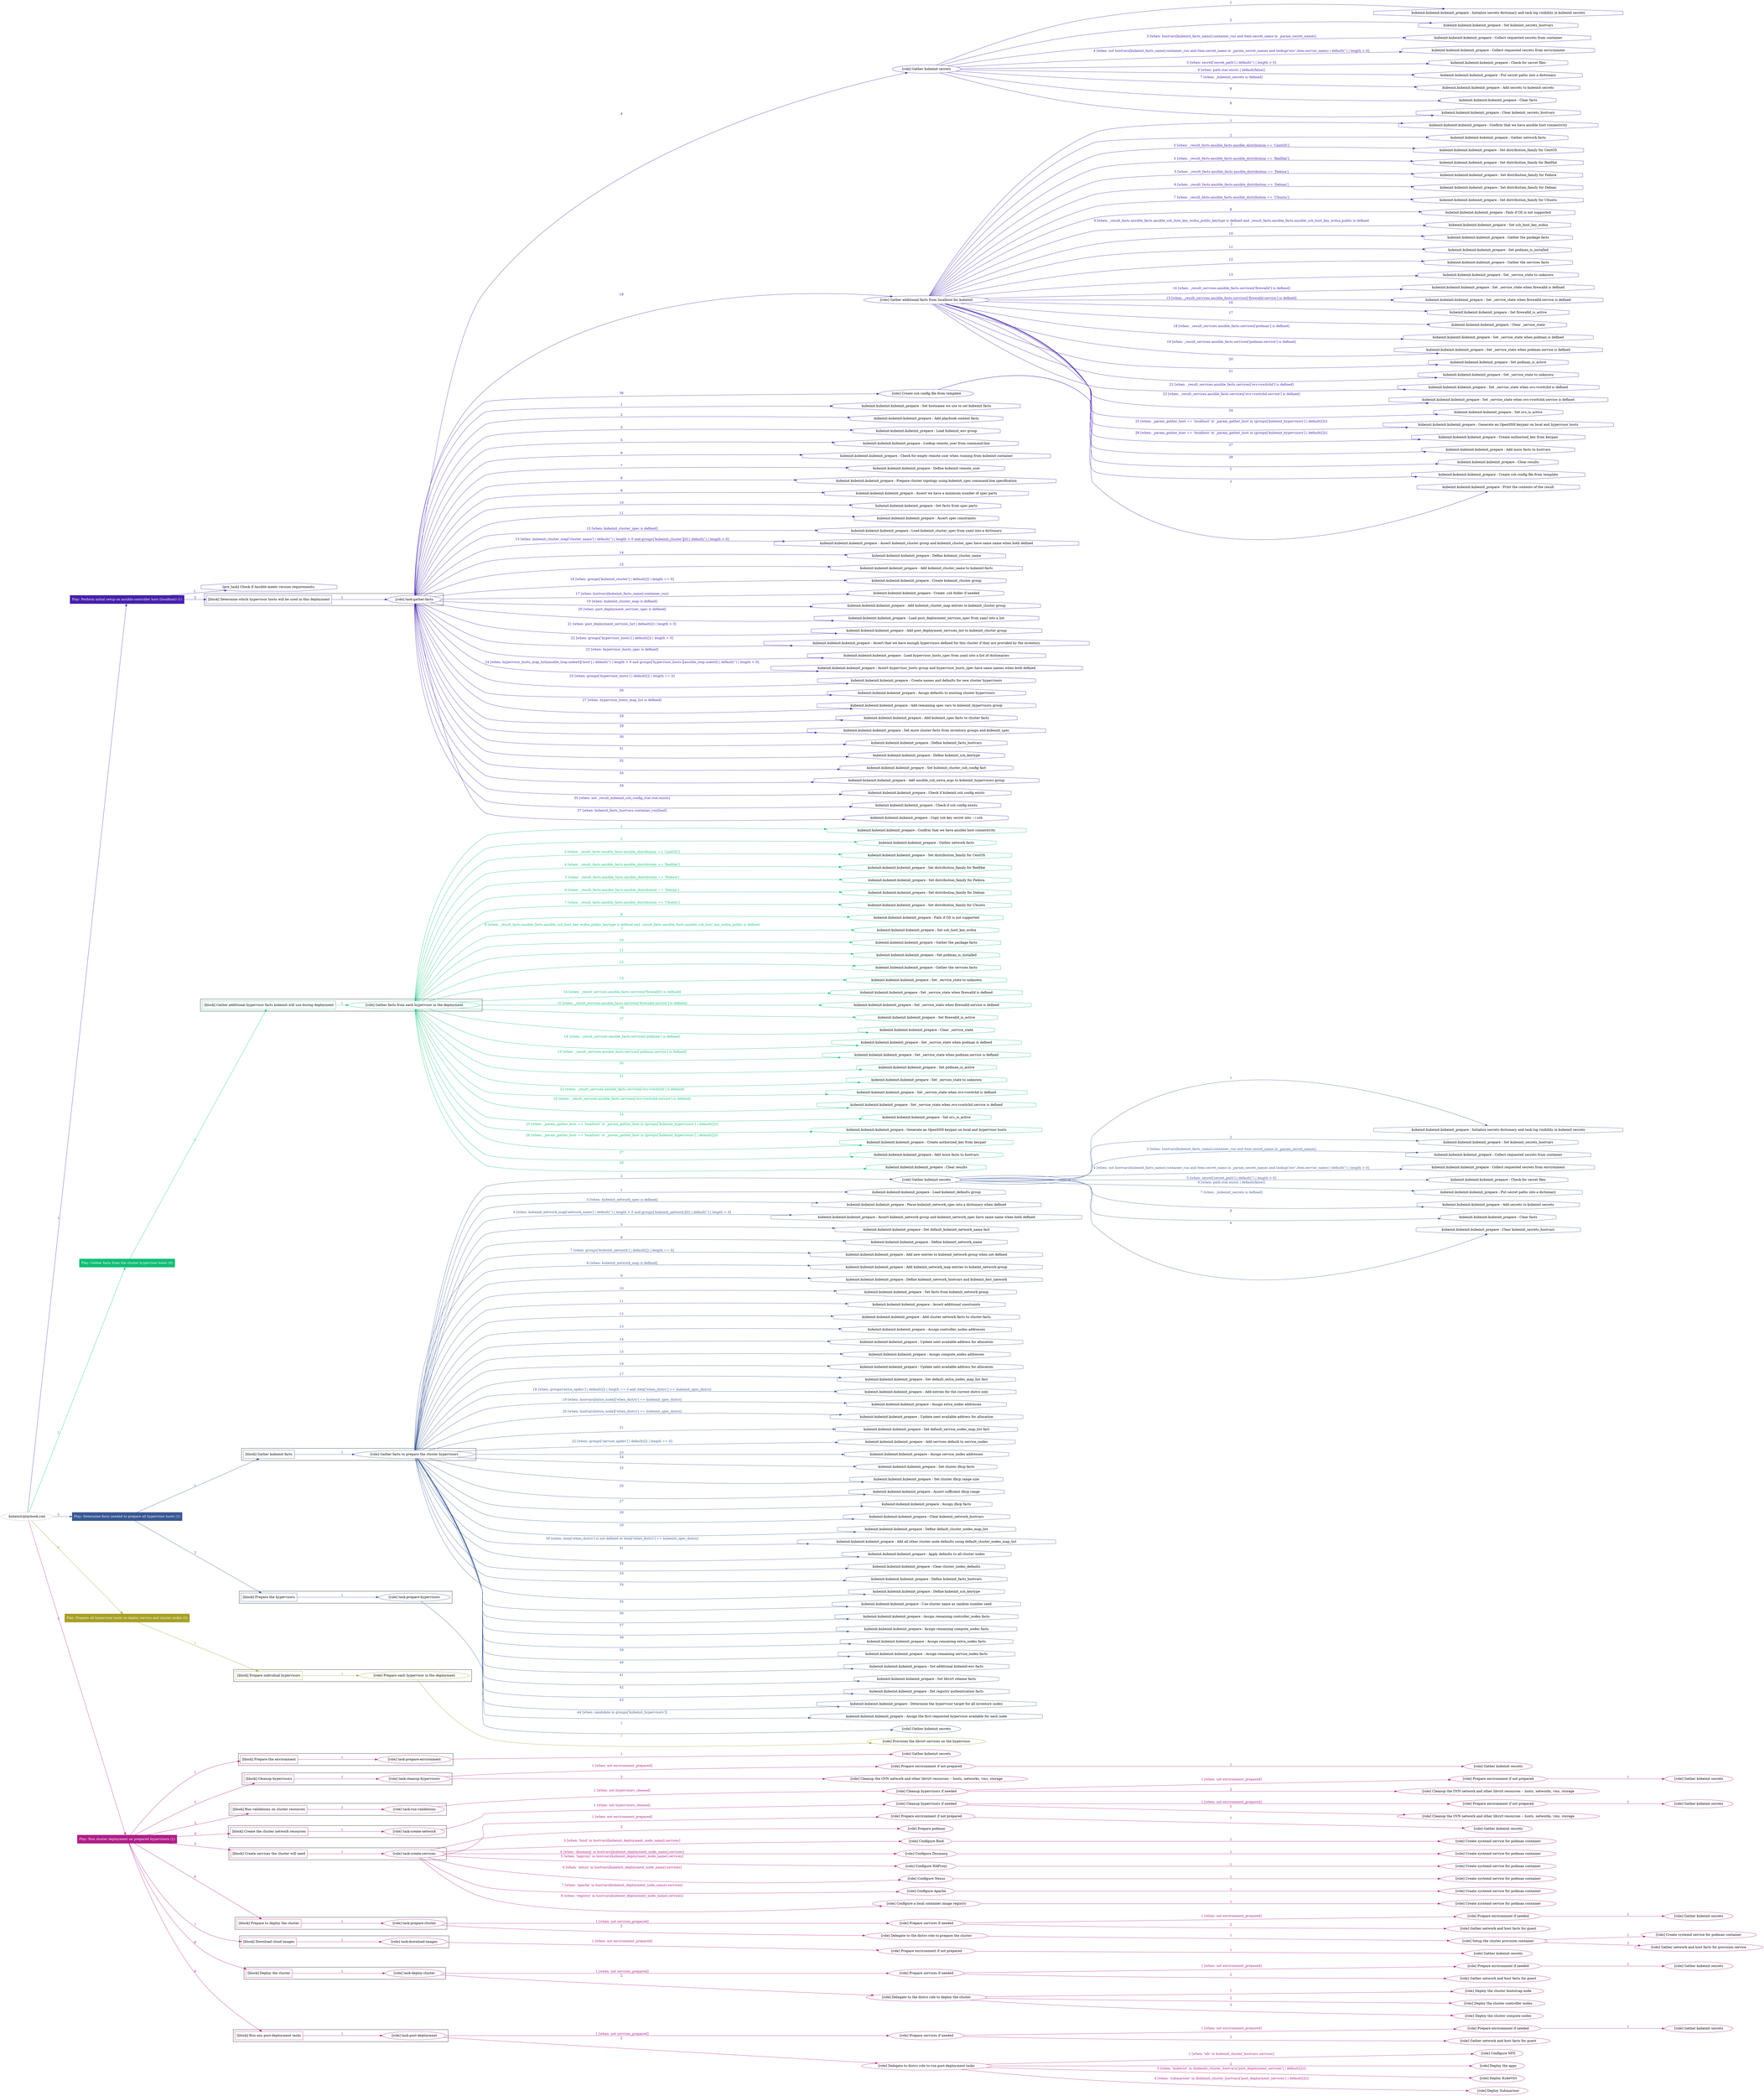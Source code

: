 digraph {
	graph [concentrate=true ordering=in rankdir=LR ratio=fill]
	edge [esep=5 sep=10]
	"kubeinit/playbook.yml" [URL="/home/runner/work/kubeinit/kubeinit/kubeinit/playbook.yml" id=playbook_4db42619 style=dotted]
	play_898ae871 [label="Play: Perform initial setup on ansible-controller host (localhost) (1)" URL="/home/runner/work/kubeinit/kubeinit/kubeinit/playbook.yml" color="#4420ac" fontcolor="#ffffff" id=play_898ae871 shape=box style=filled tooltip=localhost]
	"kubeinit/playbook.yml" -> play_898ae871 [label="1 " color="#4420ac" fontcolor="#4420ac" id=edge_6a6e1580 labeltooltip="1 " tooltip="1 "]
	subgraph "Gather kubeinit secrets" {
		role_ca2a175b [label="[role] Gather kubeinit secrets" URL="/home/runner/.ansible/collections/ansible_collections/kubeinit/kubeinit/roles/kubeinit_prepare/tasks/build_hypervisors_group.yml" color="#4420ac" id=role_ca2a175b tooltip="Gather kubeinit secrets"]
		task_29b41486 [label="kubeinit.kubeinit.kubeinit_prepare : Initialize secrets dictionary and task log visibility in kubeinit secrets" URL="/home/runner/.ansible/collections/ansible_collections/kubeinit/kubeinit/roles/kubeinit_prepare/tasks/gather_kubeinit_secrets.yml" color="#4420ac" id=task_29b41486 shape=octagon tooltip="kubeinit.kubeinit.kubeinit_prepare : Initialize secrets dictionary and task log visibility in kubeinit secrets"]
		role_ca2a175b -> task_29b41486 [label="1 " color="#4420ac" fontcolor="#4420ac" id=edge_9bba4eda labeltooltip="1 " tooltip="1 "]
		task_48a1c396 [label="kubeinit.kubeinit.kubeinit_prepare : Set kubeinit_secrets_hostvars" URL="/home/runner/.ansible/collections/ansible_collections/kubeinit/kubeinit/roles/kubeinit_prepare/tasks/gather_kubeinit_secrets.yml" color="#4420ac" id=task_48a1c396 shape=octagon tooltip="kubeinit.kubeinit.kubeinit_prepare : Set kubeinit_secrets_hostvars"]
		role_ca2a175b -> task_48a1c396 [label="2 " color="#4420ac" fontcolor="#4420ac" id=edge_68c37f8c labeltooltip="2 " tooltip="2 "]
		task_fed87fa9 [label="kubeinit.kubeinit.kubeinit_prepare : Collect requested secrets from container" URL="/home/runner/.ansible/collections/ansible_collections/kubeinit/kubeinit/roles/kubeinit_prepare/tasks/gather_kubeinit_secrets.yml" color="#4420ac" id=task_fed87fa9 shape=octagon tooltip="kubeinit.kubeinit.kubeinit_prepare : Collect requested secrets from container"]
		role_ca2a175b -> task_fed87fa9 [label="3 [when: hostvars[kubeinit_facts_name].container_run and item.secret_name in _param_secret_names]" color="#4420ac" fontcolor="#4420ac" id=edge_d9da772f labeltooltip="3 [when: hostvars[kubeinit_facts_name].container_run and item.secret_name in _param_secret_names]" tooltip="3 [when: hostvars[kubeinit_facts_name].container_run and item.secret_name in _param_secret_names]"]
		task_92d7a458 [label="kubeinit.kubeinit.kubeinit_prepare : Collect requested secrets from environment" URL="/home/runner/.ansible/collections/ansible_collections/kubeinit/kubeinit/roles/kubeinit_prepare/tasks/gather_kubeinit_secrets.yml" color="#4420ac" id=task_92d7a458 shape=octagon tooltip="kubeinit.kubeinit.kubeinit_prepare : Collect requested secrets from environment"]
		role_ca2a175b -> task_92d7a458 [label="4 [when: not hostvars[kubeinit_facts_name].container_run and item.secret_name in _param_secret_names and lookup('env',item.envvar_name) | default('') | length > 0]" color="#4420ac" fontcolor="#4420ac" id=edge_fe14231d labeltooltip="4 [when: not hostvars[kubeinit_facts_name].container_run and item.secret_name in _param_secret_names and lookup('env',item.envvar_name) | default('') | length > 0]" tooltip="4 [when: not hostvars[kubeinit_facts_name].container_run and item.secret_name in _param_secret_names and lookup('env',item.envvar_name) | default('') | length > 0]"]
		task_f23f0bfc [label="kubeinit.kubeinit.kubeinit_prepare : Check for secret files" URL="/home/runner/.ansible/collections/ansible_collections/kubeinit/kubeinit/roles/kubeinit_prepare/tasks/gather_kubeinit_secrets.yml" color="#4420ac" id=task_f23f0bfc shape=octagon tooltip="kubeinit.kubeinit.kubeinit_prepare : Check for secret files"]
		role_ca2a175b -> task_f23f0bfc [label="5 [when: secret['secret_path'] | default('') | length > 0]" color="#4420ac" fontcolor="#4420ac" id=edge_c5e96452 labeltooltip="5 [when: secret['secret_path'] | default('') | length > 0]" tooltip="5 [when: secret['secret_path'] | default('') | length > 0]"]
		task_9a91812b [label="kubeinit.kubeinit.kubeinit_prepare : Put secret paths into a dictionary" URL="/home/runner/.ansible/collections/ansible_collections/kubeinit/kubeinit/roles/kubeinit_prepare/tasks/gather_kubeinit_secrets.yml" color="#4420ac" id=task_9a91812b shape=octagon tooltip="kubeinit.kubeinit.kubeinit_prepare : Put secret paths into a dictionary"]
		role_ca2a175b -> task_9a91812b [label="6 [when: path.stat.exists | default(false)]" color="#4420ac" fontcolor="#4420ac" id=edge_564a7486 labeltooltip="6 [when: path.stat.exists | default(false)]" tooltip="6 [when: path.stat.exists | default(false)]"]
		task_73374c8a [label="kubeinit.kubeinit.kubeinit_prepare : Add secrets to kubeinit secrets" URL="/home/runner/.ansible/collections/ansible_collections/kubeinit/kubeinit/roles/kubeinit_prepare/tasks/gather_kubeinit_secrets.yml" color="#4420ac" id=task_73374c8a shape=octagon tooltip="kubeinit.kubeinit.kubeinit_prepare : Add secrets to kubeinit secrets"]
		role_ca2a175b -> task_73374c8a [label="7 [when: _kubeinit_secrets is defined]" color="#4420ac" fontcolor="#4420ac" id=edge_54a5d046 labeltooltip="7 [when: _kubeinit_secrets is defined]" tooltip="7 [when: _kubeinit_secrets is defined]"]
		task_a9098e5e [label="kubeinit.kubeinit.kubeinit_prepare : Clear facts" URL="/home/runner/.ansible/collections/ansible_collections/kubeinit/kubeinit/roles/kubeinit_prepare/tasks/gather_kubeinit_secrets.yml" color="#4420ac" id=task_a9098e5e shape=octagon tooltip="kubeinit.kubeinit.kubeinit_prepare : Clear facts"]
		role_ca2a175b -> task_a9098e5e [label="8 " color="#4420ac" fontcolor="#4420ac" id=edge_d57e2520 labeltooltip="8 " tooltip="8 "]
		task_9f850b21 [label="kubeinit.kubeinit.kubeinit_prepare : Clear kubeinit_secrets_hostvars" URL="/home/runner/.ansible/collections/ansible_collections/kubeinit/kubeinit/roles/kubeinit_prepare/tasks/gather_kubeinit_secrets.yml" color="#4420ac" id=task_9f850b21 shape=octagon tooltip="kubeinit.kubeinit.kubeinit_prepare : Clear kubeinit_secrets_hostvars"]
		role_ca2a175b -> task_9f850b21 [label="9 " color="#4420ac" fontcolor="#4420ac" id=edge_f520ea71 labeltooltip="9 " tooltip="9 "]
	}
	subgraph "Gather additional facts from localhost for kubeinit" {
		role_f65134cb [label="[role] Gather additional facts from localhost for kubeinit" URL="/home/runner/.ansible/collections/ansible_collections/kubeinit/kubeinit/roles/kubeinit_prepare/tasks/build_hypervisors_group.yml" color="#4420ac" id=role_f65134cb tooltip="Gather additional facts from localhost for kubeinit"]
		task_72372716 [label="kubeinit.kubeinit.kubeinit_prepare : Confirm that we have ansible host connectivity" URL="/home/runner/.ansible/collections/ansible_collections/kubeinit/kubeinit/roles/kubeinit_prepare/tasks/gather_host_facts.yml" color="#4420ac" id=task_72372716 shape=octagon tooltip="kubeinit.kubeinit.kubeinit_prepare : Confirm that we have ansible host connectivity"]
		role_f65134cb -> task_72372716 [label="1 " color="#4420ac" fontcolor="#4420ac" id=edge_1a0d52e5 labeltooltip="1 " tooltip="1 "]
		task_9f5721a8 [label="kubeinit.kubeinit.kubeinit_prepare : Gather network facts" URL="/home/runner/.ansible/collections/ansible_collections/kubeinit/kubeinit/roles/kubeinit_prepare/tasks/gather_host_facts.yml" color="#4420ac" id=task_9f5721a8 shape=octagon tooltip="kubeinit.kubeinit.kubeinit_prepare : Gather network facts"]
		role_f65134cb -> task_9f5721a8 [label="2 " color="#4420ac" fontcolor="#4420ac" id=edge_2cbb83a9 labeltooltip="2 " tooltip="2 "]
		task_900886d6 [label="kubeinit.kubeinit.kubeinit_prepare : Set distribution_family for CentOS" URL="/home/runner/.ansible/collections/ansible_collections/kubeinit/kubeinit/roles/kubeinit_prepare/tasks/gather_host_facts.yml" color="#4420ac" id=task_900886d6 shape=octagon tooltip="kubeinit.kubeinit.kubeinit_prepare : Set distribution_family for CentOS"]
		role_f65134cb -> task_900886d6 [label="3 [when: _result_facts.ansible_facts.ansible_distribution == 'CentOS']" color="#4420ac" fontcolor="#4420ac" id=edge_d89f287a labeltooltip="3 [when: _result_facts.ansible_facts.ansible_distribution == 'CentOS']" tooltip="3 [when: _result_facts.ansible_facts.ansible_distribution == 'CentOS']"]
		task_81d720b4 [label="kubeinit.kubeinit.kubeinit_prepare : Set distribution_family for RedHat" URL="/home/runner/.ansible/collections/ansible_collections/kubeinit/kubeinit/roles/kubeinit_prepare/tasks/gather_host_facts.yml" color="#4420ac" id=task_81d720b4 shape=octagon tooltip="kubeinit.kubeinit.kubeinit_prepare : Set distribution_family for RedHat"]
		role_f65134cb -> task_81d720b4 [label="4 [when: _result_facts.ansible_facts.ansible_distribution == 'RedHat']" color="#4420ac" fontcolor="#4420ac" id=edge_36e6bf5b labeltooltip="4 [when: _result_facts.ansible_facts.ansible_distribution == 'RedHat']" tooltip="4 [when: _result_facts.ansible_facts.ansible_distribution == 'RedHat']"]
		task_eb5c3e31 [label="kubeinit.kubeinit.kubeinit_prepare : Set distribution_family for Fedora" URL="/home/runner/.ansible/collections/ansible_collections/kubeinit/kubeinit/roles/kubeinit_prepare/tasks/gather_host_facts.yml" color="#4420ac" id=task_eb5c3e31 shape=octagon tooltip="kubeinit.kubeinit.kubeinit_prepare : Set distribution_family for Fedora"]
		role_f65134cb -> task_eb5c3e31 [label="5 [when: _result_facts.ansible_facts.ansible_distribution == 'Fedora']" color="#4420ac" fontcolor="#4420ac" id=edge_b6820594 labeltooltip="5 [when: _result_facts.ansible_facts.ansible_distribution == 'Fedora']" tooltip="5 [when: _result_facts.ansible_facts.ansible_distribution == 'Fedora']"]
		task_e1735cb4 [label="kubeinit.kubeinit.kubeinit_prepare : Set distribution_family for Debian" URL="/home/runner/.ansible/collections/ansible_collections/kubeinit/kubeinit/roles/kubeinit_prepare/tasks/gather_host_facts.yml" color="#4420ac" id=task_e1735cb4 shape=octagon tooltip="kubeinit.kubeinit.kubeinit_prepare : Set distribution_family for Debian"]
		role_f65134cb -> task_e1735cb4 [label="6 [when: _result_facts.ansible_facts.ansible_distribution == 'Debian']" color="#4420ac" fontcolor="#4420ac" id=edge_0629487b labeltooltip="6 [when: _result_facts.ansible_facts.ansible_distribution == 'Debian']" tooltip="6 [when: _result_facts.ansible_facts.ansible_distribution == 'Debian']"]
		task_605cd418 [label="kubeinit.kubeinit.kubeinit_prepare : Set distribution_family for Ubuntu" URL="/home/runner/.ansible/collections/ansible_collections/kubeinit/kubeinit/roles/kubeinit_prepare/tasks/gather_host_facts.yml" color="#4420ac" id=task_605cd418 shape=octagon tooltip="kubeinit.kubeinit.kubeinit_prepare : Set distribution_family for Ubuntu"]
		role_f65134cb -> task_605cd418 [label="7 [when: _result_facts.ansible_facts.ansible_distribution == 'Ubuntu']" color="#4420ac" fontcolor="#4420ac" id=edge_24b9f5a9 labeltooltip="7 [when: _result_facts.ansible_facts.ansible_distribution == 'Ubuntu']" tooltip="7 [when: _result_facts.ansible_facts.ansible_distribution == 'Ubuntu']"]
		task_15dc9578 [label="kubeinit.kubeinit.kubeinit_prepare : Fails if OS is not supported" URL="/home/runner/.ansible/collections/ansible_collections/kubeinit/kubeinit/roles/kubeinit_prepare/tasks/gather_host_facts.yml" color="#4420ac" id=task_15dc9578 shape=octagon tooltip="kubeinit.kubeinit.kubeinit_prepare : Fails if OS is not supported"]
		role_f65134cb -> task_15dc9578 [label="8 " color="#4420ac" fontcolor="#4420ac" id=edge_24755883 labeltooltip="8 " tooltip="8 "]
		task_bda15dea [label="kubeinit.kubeinit.kubeinit_prepare : Set ssh_host_key_ecdsa" URL="/home/runner/.ansible/collections/ansible_collections/kubeinit/kubeinit/roles/kubeinit_prepare/tasks/gather_host_facts.yml" color="#4420ac" id=task_bda15dea shape=octagon tooltip="kubeinit.kubeinit.kubeinit_prepare : Set ssh_host_key_ecdsa"]
		role_f65134cb -> task_bda15dea [label="9 [when: _result_facts.ansible_facts.ansible_ssh_host_key_ecdsa_public_keytype is defined and _result_facts.ansible_facts.ansible_ssh_host_key_ecdsa_public is defined
]" color="#4420ac" fontcolor="#4420ac" id=edge_32ca6e9e labeltooltip="9 [when: _result_facts.ansible_facts.ansible_ssh_host_key_ecdsa_public_keytype is defined and _result_facts.ansible_facts.ansible_ssh_host_key_ecdsa_public is defined
]" tooltip="9 [when: _result_facts.ansible_facts.ansible_ssh_host_key_ecdsa_public_keytype is defined and _result_facts.ansible_facts.ansible_ssh_host_key_ecdsa_public is defined
]"]
		task_b73e14c6 [label="kubeinit.kubeinit.kubeinit_prepare : Gather the package facts" URL="/home/runner/.ansible/collections/ansible_collections/kubeinit/kubeinit/roles/kubeinit_prepare/tasks/gather_host_facts.yml" color="#4420ac" id=task_b73e14c6 shape=octagon tooltip="kubeinit.kubeinit.kubeinit_prepare : Gather the package facts"]
		role_f65134cb -> task_b73e14c6 [label="10 " color="#4420ac" fontcolor="#4420ac" id=edge_68aa43e4 labeltooltip="10 " tooltip="10 "]
		task_d4a44aeb [label="kubeinit.kubeinit.kubeinit_prepare : Set podman_is_installed" URL="/home/runner/.ansible/collections/ansible_collections/kubeinit/kubeinit/roles/kubeinit_prepare/tasks/gather_host_facts.yml" color="#4420ac" id=task_d4a44aeb shape=octagon tooltip="kubeinit.kubeinit.kubeinit_prepare : Set podman_is_installed"]
		role_f65134cb -> task_d4a44aeb [label="11 " color="#4420ac" fontcolor="#4420ac" id=edge_c70983c0 labeltooltip="11 " tooltip="11 "]
		task_f5af1a13 [label="kubeinit.kubeinit.kubeinit_prepare : Gather the services facts" URL="/home/runner/.ansible/collections/ansible_collections/kubeinit/kubeinit/roles/kubeinit_prepare/tasks/gather_host_facts.yml" color="#4420ac" id=task_f5af1a13 shape=octagon tooltip="kubeinit.kubeinit.kubeinit_prepare : Gather the services facts"]
		role_f65134cb -> task_f5af1a13 [label="12 " color="#4420ac" fontcolor="#4420ac" id=edge_cbeea1de labeltooltip="12 " tooltip="12 "]
		task_91769f75 [label="kubeinit.kubeinit.kubeinit_prepare : Set _service_state to unknown" URL="/home/runner/.ansible/collections/ansible_collections/kubeinit/kubeinit/roles/kubeinit_prepare/tasks/gather_host_facts.yml" color="#4420ac" id=task_91769f75 shape=octagon tooltip="kubeinit.kubeinit.kubeinit_prepare : Set _service_state to unknown"]
		role_f65134cb -> task_91769f75 [label="13 " color="#4420ac" fontcolor="#4420ac" id=edge_b3cd4a1d labeltooltip="13 " tooltip="13 "]
		task_6312227f [label="kubeinit.kubeinit.kubeinit_prepare : Set _service_state when firewalld is defined" URL="/home/runner/.ansible/collections/ansible_collections/kubeinit/kubeinit/roles/kubeinit_prepare/tasks/gather_host_facts.yml" color="#4420ac" id=task_6312227f shape=octagon tooltip="kubeinit.kubeinit.kubeinit_prepare : Set _service_state when firewalld is defined"]
		role_f65134cb -> task_6312227f [label="14 [when: _result_services.ansible_facts.services['firewalld'] is defined]" color="#4420ac" fontcolor="#4420ac" id=edge_7715ce4f labeltooltip="14 [when: _result_services.ansible_facts.services['firewalld'] is defined]" tooltip="14 [when: _result_services.ansible_facts.services['firewalld'] is defined]"]
		task_150d0ebb [label="kubeinit.kubeinit.kubeinit_prepare : Set _service_state when firewalld.service is defined" URL="/home/runner/.ansible/collections/ansible_collections/kubeinit/kubeinit/roles/kubeinit_prepare/tasks/gather_host_facts.yml" color="#4420ac" id=task_150d0ebb shape=octagon tooltip="kubeinit.kubeinit.kubeinit_prepare : Set _service_state when firewalld.service is defined"]
		role_f65134cb -> task_150d0ebb [label="15 [when: _result_services.ansible_facts.services['firewalld.service'] is defined]" color="#4420ac" fontcolor="#4420ac" id=edge_888c90e0 labeltooltip="15 [when: _result_services.ansible_facts.services['firewalld.service'] is defined]" tooltip="15 [when: _result_services.ansible_facts.services['firewalld.service'] is defined]"]
		task_8f1b2384 [label="kubeinit.kubeinit.kubeinit_prepare : Set firewalld_is_active" URL="/home/runner/.ansible/collections/ansible_collections/kubeinit/kubeinit/roles/kubeinit_prepare/tasks/gather_host_facts.yml" color="#4420ac" id=task_8f1b2384 shape=octagon tooltip="kubeinit.kubeinit.kubeinit_prepare : Set firewalld_is_active"]
		role_f65134cb -> task_8f1b2384 [label="16 " color="#4420ac" fontcolor="#4420ac" id=edge_b01a05d2 labeltooltip="16 " tooltip="16 "]
		task_2d8d794f [label="kubeinit.kubeinit.kubeinit_prepare : Clear _service_state" URL="/home/runner/.ansible/collections/ansible_collections/kubeinit/kubeinit/roles/kubeinit_prepare/tasks/gather_host_facts.yml" color="#4420ac" id=task_2d8d794f shape=octagon tooltip="kubeinit.kubeinit.kubeinit_prepare : Clear _service_state"]
		role_f65134cb -> task_2d8d794f [label="17 " color="#4420ac" fontcolor="#4420ac" id=edge_f4f1cb99 labeltooltip="17 " tooltip="17 "]
		task_e792f899 [label="kubeinit.kubeinit.kubeinit_prepare : Set _service_state when podman is defined" URL="/home/runner/.ansible/collections/ansible_collections/kubeinit/kubeinit/roles/kubeinit_prepare/tasks/gather_host_facts.yml" color="#4420ac" id=task_e792f899 shape=octagon tooltip="kubeinit.kubeinit.kubeinit_prepare : Set _service_state when podman is defined"]
		role_f65134cb -> task_e792f899 [label="18 [when: _result_services.ansible_facts.services['podman'] is defined]" color="#4420ac" fontcolor="#4420ac" id=edge_7859f4eb labeltooltip="18 [when: _result_services.ansible_facts.services['podman'] is defined]" tooltip="18 [when: _result_services.ansible_facts.services['podman'] is defined]"]
		task_aef6c32c [label="kubeinit.kubeinit.kubeinit_prepare : Set _service_state when podman.service is defined" URL="/home/runner/.ansible/collections/ansible_collections/kubeinit/kubeinit/roles/kubeinit_prepare/tasks/gather_host_facts.yml" color="#4420ac" id=task_aef6c32c shape=octagon tooltip="kubeinit.kubeinit.kubeinit_prepare : Set _service_state when podman.service is defined"]
		role_f65134cb -> task_aef6c32c [label="19 [when: _result_services.ansible_facts.services['podman.service'] is defined]" color="#4420ac" fontcolor="#4420ac" id=edge_b07a9bd0 labeltooltip="19 [when: _result_services.ansible_facts.services['podman.service'] is defined]" tooltip="19 [when: _result_services.ansible_facts.services['podman.service'] is defined]"]
		task_7812fcea [label="kubeinit.kubeinit.kubeinit_prepare : Set podman_is_active" URL="/home/runner/.ansible/collections/ansible_collections/kubeinit/kubeinit/roles/kubeinit_prepare/tasks/gather_host_facts.yml" color="#4420ac" id=task_7812fcea shape=octagon tooltip="kubeinit.kubeinit.kubeinit_prepare : Set podman_is_active"]
		role_f65134cb -> task_7812fcea [label="20 " color="#4420ac" fontcolor="#4420ac" id=edge_d71d345d labeltooltip="20 " tooltip="20 "]
		task_41a776e6 [label="kubeinit.kubeinit.kubeinit_prepare : Set _service_state to unknown" URL="/home/runner/.ansible/collections/ansible_collections/kubeinit/kubeinit/roles/kubeinit_prepare/tasks/gather_host_facts.yml" color="#4420ac" id=task_41a776e6 shape=octagon tooltip="kubeinit.kubeinit.kubeinit_prepare : Set _service_state to unknown"]
		role_f65134cb -> task_41a776e6 [label="21 " color="#4420ac" fontcolor="#4420ac" id=edge_3747bab9 labeltooltip="21 " tooltip="21 "]
		task_115ba35d [label="kubeinit.kubeinit.kubeinit_prepare : Set _service_state when ovs-vswitchd is defined" URL="/home/runner/.ansible/collections/ansible_collections/kubeinit/kubeinit/roles/kubeinit_prepare/tasks/gather_host_facts.yml" color="#4420ac" id=task_115ba35d shape=octagon tooltip="kubeinit.kubeinit.kubeinit_prepare : Set _service_state when ovs-vswitchd is defined"]
		role_f65134cb -> task_115ba35d [label="22 [when: _result_services.ansible_facts.services['ovs-vswitchd'] is defined]" color="#4420ac" fontcolor="#4420ac" id=edge_1debe015 labeltooltip="22 [when: _result_services.ansible_facts.services['ovs-vswitchd'] is defined]" tooltip="22 [when: _result_services.ansible_facts.services['ovs-vswitchd'] is defined]"]
		task_c869903a [label="kubeinit.kubeinit.kubeinit_prepare : Set _service_state when ovs-vswitchd.service is defined" URL="/home/runner/.ansible/collections/ansible_collections/kubeinit/kubeinit/roles/kubeinit_prepare/tasks/gather_host_facts.yml" color="#4420ac" id=task_c869903a shape=octagon tooltip="kubeinit.kubeinit.kubeinit_prepare : Set _service_state when ovs-vswitchd.service is defined"]
		role_f65134cb -> task_c869903a [label="23 [when: _result_services.ansible_facts.services['ovs-vswitchd.service'] is defined]" color="#4420ac" fontcolor="#4420ac" id=edge_f7c0c7e4 labeltooltip="23 [when: _result_services.ansible_facts.services['ovs-vswitchd.service'] is defined]" tooltip="23 [when: _result_services.ansible_facts.services['ovs-vswitchd.service'] is defined]"]
		task_b2f1fa82 [label="kubeinit.kubeinit.kubeinit_prepare : Set ovs_is_active" URL="/home/runner/.ansible/collections/ansible_collections/kubeinit/kubeinit/roles/kubeinit_prepare/tasks/gather_host_facts.yml" color="#4420ac" id=task_b2f1fa82 shape=octagon tooltip="kubeinit.kubeinit.kubeinit_prepare : Set ovs_is_active"]
		role_f65134cb -> task_b2f1fa82 [label="24 " color="#4420ac" fontcolor="#4420ac" id=edge_a05c2afd labeltooltip="24 " tooltip="24 "]
		task_c01b2f63 [label="kubeinit.kubeinit.kubeinit_prepare : Generate an OpenSSH keypair on local and hypervisor hosts" URL="/home/runner/.ansible/collections/ansible_collections/kubeinit/kubeinit/roles/kubeinit_prepare/tasks/gather_host_facts.yml" color="#4420ac" id=task_c01b2f63 shape=octagon tooltip="kubeinit.kubeinit.kubeinit_prepare : Generate an OpenSSH keypair on local and hypervisor hosts"]
		role_f65134cb -> task_c01b2f63 [label="25 [when: _param_gather_host == 'localhost' or _param_gather_host in (groups['kubeinit_hypervisors'] | default([]))]" color="#4420ac" fontcolor="#4420ac" id=edge_05bf92eb labeltooltip="25 [when: _param_gather_host == 'localhost' or _param_gather_host in (groups['kubeinit_hypervisors'] | default([]))]" tooltip="25 [when: _param_gather_host == 'localhost' or _param_gather_host in (groups['kubeinit_hypervisors'] | default([]))]"]
		task_d606ccd8 [label="kubeinit.kubeinit.kubeinit_prepare : Create authorized_key from keypair" URL="/home/runner/.ansible/collections/ansible_collections/kubeinit/kubeinit/roles/kubeinit_prepare/tasks/gather_host_facts.yml" color="#4420ac" id=task_d606ccd8 shape=octagon tooltip="kubeinit.kubeinit.kubeinit_prepare : Create authorized_key from keypair"]
		role_f65134cb -> task_d606ccd8 [label="26 [when: _param_gather_host == 'localhost' or _param_gather_host in (groups['kubeinit_hypervisors'] | default([]))]" color="#4420ac" fontcolor="#4420ac" id=edge_5bb74e2e labeltooltip="26 [when: _param_gather_host == 'localhost' or _param_gather_host in (groups['kubeinit_hypervisors'] | default([]))]" tooltip="26 [when: _param_gather_host == 'localhost' or _param_gather_host in (groups['kubeinit_hypervisors'] | default([]))]"]
		task_8935041d [label="kubeinit.kubeinit.kubeinit_prepare : Add more facts to hostvars" URL="/home/runner/.ansible/collections/ansible_collections/kubeinit/kubeinit/roles/kubeinit_prepare/tasks/gather_host_facts.yml" color="#4420ac" id=task_8935041d shape=octagon tooltip="kubeinit.kubeinit.kubeinit_prepare : Add more facts to hostvars"]
		role_f65134cb -> task_8935041d [label="27 " color="#4420ac" fontcolor="#4420ac" id=edge_3f9e0c91 labeltooltip="27 " tooltip="27 "]
		task_672788eb [label="kubeinit.kubeinit.kubeinit_prepare : Clear results" URL="/home/runner/.ansible/collections/ansible_collections/kubeinit/kubeinit/roles/kubeinit_prepare/tasks/gather_host_facts.yml" color="#4420ac" id=task_672788eb shape=octagon tooltip="kubeinit.kubeinit.kubeinit_prepare : Clear results"]
		role_f65134cb -> task_672788eb [label="28 " color="#4420ac" fontcolor="#4420ac" id=edge_3f76c7ea labeltooltip="28 " tooltip="28 "]
	}
	subgraph "Create ssh config file from template" {
		role_393c734b [label="[role] Create ssh config file from template" URL="/home/runner/.ansible/collections/ansible_collections/kubeinit/kubeinit/roles/kubeinit_prepare/tasks/build_hypervisors_group.yml" color="#4420ac" id=role_393c734b tooltip="Create ssh config file from template"]
		task_ecc61786 [label="kubeinit.kubeinit.kubeinit_prepare : Create ssh config file from template" URL="/home/runner/.ansible/collections/ansible_collections/kubeinit/kubeinit/roles/kubeinit_prepare/tasks/create_host_ssh_config.yml" color="#4420ac" id=task_ecc61786 shape=octagon tooltip="kubeinit.kubeinit.kubeinit_prepare : Create ssh config file from template"]
		role_393c734b -> task_ecc61786 [label="1 " color="#4420ac" fontcolor="#4420ac" id=edge_6cda9dd8 labeltooltip="1 " tooltip="1 "]
		task_5fe4de9d [label="kubeinit.kubeinit.kubeinit_prepare : Print the contents of the result" URL="/home/runner/.ansible/collections/ansible_collections/kubeinit/kubeinit/roles/kubeinit_prepare/tasks/create_host_ssh_config.yml" color="#4420ac" id=task_5fe4de9d shape=octagon tooltip="kubeinit.kubeinit.kubeinit_prepare : Print the contents of the result"]
		role_393c734b -> task_5fe4de9d [label="2 " color="#4420ac" fontcolor="#4420ac" id=edge_01dfce84 labeltooltip="2 " tooltip="2 "]
	}
	subgraph "task-gather-facts" {
		role_5e0618cb [label="[role] task-gather-facts" URL="/home/runner/work/kubeinit/kubeinit/kubeinit/playbook.yml" color="#4420ac" id=role_5e0618cb tooltip="task-gather-facts"]
		task_8c602e93 [label="kubeinit.kubeinit.kubeinit_prepare : Set hostname we use to set kubeinit facts" URL="/home/runner/.ansible/collections/ansible_collections/kubeinit/kubeinit/roles/kubeinit_prepare/tasks/build_hypervisors_group.yml" color="#4420ac" id=task_8c602e93 shape=octagon tooltip="kubeinit.kubeinit.kubeinit_prepare : Set hostname we use to set kubeinit facts"]
		role_5e0618cb -> task_8c602e93 [label="1 " color="#4420ac" fontcolor="#4420ac" id=edge_8e3e0042 labeltooltip="1 " tooltip="1 "]
		task_76e5063b [label="kubeinit.kubeinit.kubeinit_prepare : Add playbook context facts" URL="/home/runner/.ansible/collections/ansible_collections/kubeinit/kubeinit/roles/kubeinit_prepare/tasks/build_hypervisors_group.yml" color="#4420ac" id=task_76e5063b shape=octagon tooltip="kubeinit.kubeinit.kubeinit_prepare : Add playbook context facts"]
		role_5e0618cb -> task_76e5063b [label="2 " color="#4420ac" fontcolor="#4420ac" id=edge_6f9e60a3 labeltooltip="2 " tooltip="2 "]
		task_89fdee19 [label="kubeinit.kubeinit.kubeinit_prepare : Load kubeinit_env group" URL="/home/runner/.ansible/collections/ansible_collections/kubeinit/kubeinit/roles/kubeinit_prepare/tasks/build_hypervisors_group.yml" color="#4420ac" id=task_89fdee19 shape=octagon tooltip="kubeinit.kubeinit.kubeinit_prepare : Load kubeinit_env group"]
		role_5e0618cb -> task_89fdee19 [label="3 " color="#4420ac" fontcolor="#4420ac" id=edge_64c0f303 labeltooltip="3 " tooltip="3 "]
		role_5e0618cb -> role_ca2a175b [label="4 " color="#4420ac" fontcolor="#4420ac" id=edge_8f359d0c labeltooltip="4 " tooltip="4 "]
		task_332d3b4c [label="kubeinit.kubeinit.kubeinit_prepare : Lookup remote_user from command-line" URL="/home/runner/.ansible/collections/ansible_collections/kubeinit/kubeinit/roles/kubeinit_prepare/tasks/build_hypervisors_group.yml" color="#4420ac" id=task_332d3b4c shape=octagon tooltip="kubeinit.kubeinit.kubeinit_prepare : Lookup remote_user from command-line"]
		role_5e0618cb -> task_332d3b4c [label="5 " color="#4420ac" fontcolor="#4420ac" id=edge_2979509e labeltooltip="5 " tooltip="5 "]
		task_449452fb [label="kubeinit.kubeinit.kubeinit_prepare : Check for empty remote user when running from kubeinit container" URL="/home/runner/.ansible/collections/ansible_collections/kubeinit/kubeinit/roles/kubeinit_prepare/tasks/build_hypervisors_group.yml" color="#4420ac" id=task_449452fb shape=octagon tooltip="kubeinit.kubeinit.kubeinit_prepare : Check for empty remote user when running from kubeinit container"]
		role_5e0618cb -> task_449452fb [label="6 " color="#4420ac" fontcolor="#4420ac" id=edge_82bc6b30 labeltooltip="6 " tooltip="6 "]
		task_668bc57d [label="kubeinit.kubeinit.kubeinit_prepare : Define kubeinit remote_user" URL="/home/runner/.ansible/collections/ansible_collections/kubeinit/kubeinit/roles/kubeinit_prepare/tasks/build_hypervisors_group.yml" color="#4420ac" id=task_668bc57d shape=octagon tooltip="kubeinit.kubeinit.kubeinit_prepare : Define kubeinit remote_user"]
		role_5e0618cb -> task_668bc57d [label="7 " color="#4420ac" fontcolor="#4420ac" id=edge_6855eae0 labeltooltip="7 " tooltip="7 "]
		task_60cb857b [label="kubeinit.kubeinit.kubeinit_prepare : Prepare cluster topology using kubeinit_spec command-line specification" URL="/home/runner/.ansible/collections/ansible_collections/kubeinit/kubeinit/roles/kubeinit_prepare/tasks/build_hypervisors_group.yml" color="#4420ac" id=task_60cb857b shape=octagon tooltip="kubeinit.kubeinit.kubeinit_prepare : Prepare cluster topology using kubeinit_spec command-line specification"]
		role_5e0618cb -> task_60cb857b [label="8 " color="#4420ac" fontcolor="#4420ac" id=edge_ffade824 labeltooltip="8 " tooltip="8 "]
		task_f8092be0 [label="kubeinit.kubeinit.kubeinit_prepare : Assert we have a minimum number of spec parts" URL="/home/runner/.ansible/collections/ansible_collections/kubeinit/kubeinit/roles/kubeinit_prepare/tasks/build_hypervisors_group.yml" color="#4420ac" id=task_f8092be0 shape=octagon tooltip="kubeinit.kubeinit.kubeinit_prepare : Assert we have a minimum number of spec parts"]
		role_5e0618cb -> task_f8092be0 [label="9 " color="#4420ac" fontcolor="#4420ac" id=edge_b7580df4 labeltooltip="9 " tooltip="9 "]
		task_937f6dfa [label="kubeinit.kubeinit.kubeinit_prepare : Set facts from spec parts" URL="/home/runner/.ansible/collections/ansible_collections/kubeinit/kubeinit/roles/kubeinit_prepare/tasks/build_hypervisors_group.yml" color="#4420ac" id=task_937f6dfa shape=octagon tooltip="kubeinit.kubeinit.kubeinit_prepare : Set facts from spec parts"]
		role_5e0618cb -> task_937f6dfa [label="10 " color="#4420ac" fontcolor="#4420ac" id=edge_48a31a1a labeltooltip="10 " tooltip="10 "]
		task_a40bdf61 [label="kubeinit.kubeinit.kubeinit_prepare : Assert spec constraints" URL="/home/runner/.ansible/collections/ansible_collections/kubeinit/kubeinit/roles/kubeinit_prepare/tasks/build_hypervisors_group.yml" color="#4420ac" id=task_a40bdf61 shape=octagon tooltip="kubeinit.kubeinit.kubeinit_prepare : Assert spec constraints"]
		role_5e0618cb -> task_a40bdf61 [label="11 " color="#4420ac" fontcolor="#4420ac" id=edge_a2d02633 labeltooltip="11 " tooltip="11 "]
		task_a0c807d7 [label="kubeinit.kubeinit.kubeinit_prepare : Load kubeinit_cluster_spec from yaml into a dictionary" URL="/home/runner/.ansible/collections/ansible_collections/kubeinit/kubeinit/roles/kubeinit_prepare/tasks/build_hypervisors_group.yml" color="#4420ac" id=task_a0c807d7 shape=octagon tooltip="kubeinit.kubeinit.kubeinit_prepare : Load kubeinit_cluster_spec from yaml into a dictionary"]
		role_5e0618cb -> task_a0c807d7 [label="12 [when: kubeinit_cluster_spec is defined]" color="#4420ac" fontcolor="#4420ac" id=edge_bfd9e702 labeltooltip="12 [when: kubeinit_cluster_spec is defined]" tooltip="12 [when: kubeinit_cluster_spec is defined]"]
		task_b9929699 [label="kubeinit.kubeinit.kubeinit_prepare : Assert kubeinit_cluster group and kubeinit_cluster_spec have same name when both defined" URL="/home/runner/.ansible/collections/ansible_collections/kubeinit/kubeinit/roles/kubeinit_prepare/tasks/build_hypervisors_group.yml" color="#4420ac" id=task_b9929699 shape=octagon tooltip="kubeinit.kubeinit.kubeinit_prepare : Assert kubeinit_cluster group and kubeinit_cluster_spec have same name when both defined"]
		role_5e0618cb -> task_b9929699 [label="13 [when: kubeinit_cluster_map['cluster_name'] | default('') | length > 0 and groups['kubeinit_cluster'][0] | default('') | length > 0]" color="#4420ac" fontcolor="#4420ac" id=edge_d46207cf labeltooltip="13 [when: kubeinit_cluster_map['cluster_name'] | default('') | length > 0 and groups['kubeinit_cluster'][0] | default('') | length > 0]" tooltip="13 [when: kubeinit_cluster_map['cluster_name'] | default('') | length > 0 and groups['kubeinit_cluster'][0] | default('') | length > 0]"]
		task_0514f957 [label="kubeinit.kubeinit.kubeinit_prepare : Define kubeinit_cluster_name" URL="/home/runner/.ansible/collections/ansible_collections/kubeinit/kubeinit/roles/kubeinit_prepare/tasks/build_hypervisors_group.yml" color="#4420ac" id=task_0514f957 shape=octagon tooltip="kubeinit.kubeinit.kubeinit_prepare : Define kubeinit_cluster_name"]
		role_5e0618cb -> task_0514f957 [label="14 " color="#4420ac" fontcolor="#4420ac" id=edge_8ac545c2 labeltooltip="14 " tooltip="14 "]
		task_4a6e2f60 [label="kubeinit.kubeinit.kubeinit_prepare : Add kubeinit_cluster_name to kubeinit-facts" URL="/home/runner/.ansible/collections/ansible_collections/kubeinit/kubeinit/roles/kubeinit_prepare/tasks/build_hypervisors_group.yml" color="#4420ac" id=task_4a6e2f60 shape=octagon tooltip="kubeinit.kubeinit.kubeinit_prepare : Add kubeinit_cluster_name to kubeinit-facts"]
		role_5e0618cb -> task_4a6e2f60 [label="15 " color="#4420ac" fontcolor="#4420ac" id=edge_57854ccf labeltooltip="15 " tooltip="15 "]
		task_b4c199f2 [label="kubeinit.kubeinit.kubeinit_prepare : Create kubeinit_cluster group" URL="/home/runner/.ansible/collections/ansible_collections/kubeinit/kubeinit/roles/kubeinit_prepare/tasks/build_hypervisors_group.yml" color="#4420ac" id=task_b4c199f2 shape=octagon tooltip="kubeinit.kubeinit.kubeinit_prepare : Create kubeinit_cluster group"]
		role_5e0618cb -> task_b4c199f2 [label="16 [when: groups['kubeinit_cluster'] | default([]) | length == 0]" color="#4420ac" fontcolor="#4420ac" id=edge_6ada8f27 labeltooltip="16 [when: groups['kubeinit_cluster'] | default([]) | length == 0]" tooltip="16 [when: groups['kubeinit_cluster'] | default([]) | length == 0]"]
		task_261a6f10 [label="kubeinit.kubeinit.kubeinit_prepare : Create .ssh folder if needed" URL="/home/runner/.ansible/collections/ansible_collections/kubeinit/kubeinit/roles/kubeinit_prepare/tasks/build_hypervisors_group.yml" color="#4420ac" id=task_261a6f10 shape=octagon tooltip="kubeinit.kubeinit.kubeinit_prepare : Create .ssh folder if needed"]
		role_5e0618cb -> task_261a6f10 [label="17 [when: hostvars[kubeinit_facts_name].container_run]" color="#4420ac" fontcolor="#4420ac" id=edge_8cf41364 labeltooltip="17 [when: hostvars[kubeinit_facts_name].container_run]" tooltip="17 [when: hostvars[kubeinit_facts_name].container_run]"]
		role_5e0618cb -> role_f65134cb [label="18 " color="#4420ac" fontcolor="#4420ac" id=edge_4c016621 labeltooltip="18 " tooltip="18 "]
		task_affcf1a4 [label="kubeinit.kubeinit.kubeinit_prepare : Add kubeinit_cluster_map entries to kubeinit_cluster group" URL="/home/runner/.ansible/collections/ansible_collections/kubeinit/kubeinit/roles/kubeinit_prepare/tasks/build_hypervisors_group.yml" color="#4420ac" id=task_affcf1a4 shape=octagon tooltip="kubeinit.kubeinit.kubeinit_prepare : Add kubeinit_cluster_map entries to kubeinit_cluster group"]
		role_5e0618cb -> task_affcf1a4 [label="19 [when: kubeinit_cluster_map is defined]" color="#4420ac" fontcolor="#4420ac" id=edge_33f391ad labeltooltip="19 [when: kubeinit_cluster_map is defined]" tooltip="19 [when: kubeinit_cluster_map is defined]"]
		task_e9d719da [label="kubeinit.kubeinit.kubeinit_prepare : Load post_deployment_services_spec from yaml into a list" URL="/home/runner/.ansible/collections/ansible_collections/kubeinit/kubeinit/roles/kubeinit_prepare/tasks/build_hypervisors_group.yml" color="#4420ac" id=task_e9d719da shape=octagon tooltip="kubeinit.kubeinit.kubeinit_prepare : Load post_deployment_services_spec from yaml into a list"]
		role_5e0618cb -> task_e9d719da [label="20 [when: post_deployment_services_spec is defined]" color="#4420ac" fontcolor="#4420ac" id=edge_e19709a8 labeltooltip="20 [when: post_deployment_services_spec is defined]" tooltip="20 [when: post_deployment_services_spec is defined]"]
		task_e7a11d22 [label="kubeinit.kubeinit.kubeinit_prepare : Add post_deployment_services_list to kubeinit_cluster group" URL="/home/runner/.ansible/collections/ansible_collections/kubeinit/kubeinit/roles/kubeinit_prepare/tasks/build_hypervisors_group.yml" color="#4420ac" id=task_e7a11d22 shape=octagon tooltip="kubeinit.kubeinit.kubeinit_prepare : Add post_deployment_services_list to kubeinit_cluster group"]
		role_5e0618cb -> task_e7a11d22 [label="21 [when: post_deployment_services_list | default([]) | length > 0]" color="#4420ac" fontcolor="#4420ac" id=edge_14ef1a22 labeltooltip="21 [when: post_deployment_services_list | default([]) | length > 0]" tooltip="21 [when: post_deployment_services_list | default([]) | length > 0]"]
		task_100d58e6 [label="kubeinit.kubeinit.kubeinit_prepare : Assert that we have enough hypervisors defined for this cluster if they are provided by the inventory" URL="/home/runner/.ansible/collections/ansible_collections/kubeinit/kubeinit/roles/kubeinit_prepare/tasks/build_hypervisors_group.yml" color="#4420ac" id=task_100d58e6 shape=octagon tooltip="kubeinit.kubeinit.kubeinit_prepare : Assert that we have enough hypervisors defined for this cluster if they are provided by the inventory"]
		role_5e0618cb -> task_100d58e6 [label="22 [when: groups['hypervisor_hosts'] | default([]) | length > 0]" color="#4420ac" fontcolor="#4420ac" id=edge_e79128b4 labeltooltip="22 [when: groups['hypervisor_hosts'] | default([]) | length > 0]" tooltip="22 [when: groups['hypervisor_hosts'] | default([]) | length > 0]"]
		task_e6a33487 [label="kubeinit.kubeinit.kubeinit_prepare : Load hypervisor_hosts_spec from yaml into a list of dictionaries" URL="/home/runner/.ansible/collections/ansible_collections/kubeinit/kubeinit/roles/kubeinit_prepare/tasks/build_hypervisors_group.yml" color="#4420ac" id=task_e6a33487 shape=octagon tooltip="kubeinit.kubeinit.kubeinit_prepare : Load hypervisor_hosts_spec from yaml into a list of dictionaries"]
		role_5e0618cb -> task_e6a33487 [label="23 [when: hypervisor_hosts_spec is defined]" color="#4420ac" fontcolor="#4420ac" id=edge_cdb536dd labeltooltip="23 [when: hypervisor_hosts_spec is defined]" tooltip="23 [when: hypervisor_hosts_spec is defined]"]
		task_1272b60f [label="kubeinit.kubeinit.kubeinit_prepare : Assert hypervisor_hosts group and hypervisor_hosts_spec have same names when both defined" URL="/home/runner/.ansible/collections/ansible_collections/kubeinit/kubeinit/roles/kubeinit_prepare/tasks/build_hypervisors_group.yml" color="#4420ac" id=task_1272b60f shape=octagon tooltip="kubeinit.kubeinit.kubeinit_prepare : Assert hypervisor_hosts group and hypervisor_hosts_spec have same names when both defined"]
		role_5e0618cb -> task_1272b60f [label="24 [when: hypervisor_hosts_map_list[ansible_loop.index0]['host'] | default('') | length > 0 and groups['hypervisor_hosts'][ansible_loop.index0] | default('') | length > 0]" color="#4420ac" fontcolor="#4420ac" id=edge_f6bcf76d labeltooltip="24 [when: hypervisor_hosts_map_list[ansible_loop.index0]['host'] | default('') | length > 0 and groups['hypervisor_hosts'][ansible_loop.index0] | default('') | length > 0]" tooltip="24 [when: hypervisor_hosts_map_list[ansible_loop.index0]['host'] | default('') | length > 0 and groups['hypervisor_hosts'][ansible_loop.index0] | default('') | length > 0]"]
		task_5e9ffe5d [label="kubeinit.kubeinit.kubeinit_prepare : Create names and defaults for new cluster hypervisors" URL="/home/runner/.ansible/collections/ansible_collections/kubeinit/kubeinit/roles/kubeinit_prepare/tasks/build_hypervisors_group.yml" color="#4420ac" id=task_5e9ffe5d shape=octagon tooltip="kubeinit.kubeinit.kubeinit_prepare : Create names and defaults for new cluster hypervisors"]
		role_5e0618cb -> task_5e9ffe5d [label="25 [when: groups['hypervisor_hosts'] | default([]) | length == 0]" color="#4420ac" fontcolor="#4420ac" id=edge_22b0291a labeltooltip="25 [when: groups['hypervisor_hosts'] | default([]) | length == 0]" tooltip="25 [when: groups['hypervisor_hosts'] | default([]) | length == 0]"]
		task_2d19a26b [label="kubeinit.kubeinit.kubeinit_prepare : Assign defaults to existing cluster hypervisors" URL="/home/runner/.ansible/collections/ansible_collections/kubeinit/kubeinit/roles/kubeinit_prepare/tasks/build_hypervisors_group.yml" color="#4420ac" id=task_2d19a26b shape=octagon tooltip="kubeinit.kubeinit.kubeinit_prepare : Assign defaults to existing cluster hypervisors"]
		role_5e0618cb -> task_2d19a26b [label="26 " color="#4420ac" fontcolor="#4420ac" id=edge_fbd75baa labeltooltip="26 " tooltip="26 "]
		task_c7d807b2 [label="kubeinit.kubeinit.kubeinit_prepare : Add remaining spec vars to kubeinit_hypervisors group" URL="/home/runner/.ansible/collections/ansible_collections/kubeinit/kubeinit/roles/kubeinit_prepare/tasks/build_hypervisors_group.yml" color="#4420ac" id=task_c7d807b2 shape=octagon tooltip="kubeinit.kubeinit.kubeinit_prepare : Add remaining spec vars to kubeinit_hypervisors group"]
		role_5e0618cb -> task_c7d807b2 [label="27 [when: hypervisor_hosts_map_list is defined]" color="#4420ac" fontcolor="#4420ac" id=edge_901f9685 labeltooltip="27 [when: hypervisor_hosts_map_list is defined]" tooltip="27 [when: hypervisor_hosts_map_list is defined]"]
		task_6cc7d408 [label="kubeinit.kubeinit.kubeinit_prepare : Add kubeinit_spec facts to cluster facts" URL="/home/runner/.ansible/collections/ansible_collections/kubeinit/kubeinit/roles/kubeinit_prepare/tasks/build_hypervisors_group.yml" color="#4420ac" id=task_6cc7d408 shape=octagon tooltip="kubeinit.kubeinit.kubeinit_prepare : Add kubeinit_spec facts to cluster facts"]
		role_5e0618cb -> task_6cc7d408 [label="28 " color="#4420ac" fontcolor="#4420ac" id=edge_164ac206 labeltooltip="28 " tooltip="28 "]
		task_075eb608 [label="kubeinit.kubeinit.kubeinit_prepare : Set more cluster facts from inventory groups and kubeinit_spec" URL="/home/runner/.ansible/collections/ansible_collections/kubeinit/kubeinit/roles/kubeinit_prepare/tasks/build_hypervisors_group.yml" color="#4420ac" id=task_075eb608 shape=octagon tooltip="kubeinit.kubeinit.kubeinit_prepare : Set more cluster facts from inventory groups and kubeinit_spec"]
		role_5e0618cb -> task_075eb608 [label="29 " color="#4420ac" fontcolor="#4420ac" id=edge_43a51a62 labeltooltip="29 " tooltip="29 "]
		task_0ea41d2a [label="kubeinit.kubeinit.kubeinit_prepare : Define kubeinit_facts_hostvars" URL="/home/runner/.ansible/collections/ansible_collections/kubeinit/kubeinit/roles/kubeinit_prepare/tasks/build_hypervisors_group.yml" color="#4420ac" id=task_0ea41d2a shape=octagon tooltip="kubeinit.kubeinit.kubeinit_prepare : Define kubeinit_facts_hostvars"]
		role_5e0618cb -> task_0ea41d2a [label="30 " color="#4420ac" fontcolor="#4420ac" id=edge_d338c733 labeltooltip="30 " tooltip="30 "]
		task_4a35957d [label="kubeinit.kubeinit.kubeinit_prepare : Define kubeinit_ssh_keytype" URL="/home/runner/.ansible/collections/ansible_collections/kubeinit/kubeinit/roles/kubeinit_prepare/tasks/build_hypervisors_group.yml" color="#4420ac" id=task_4a35957d shape=octagon tooltip="kubeinit.kubeinit.kubeinit_prepare : Define kubeinit_ssh_keytype"]
		role_5e0618cb -> task_4a35957d [label="31 " color="#4420ac" fontcolor="#4420ac" id=edge_6cdc509c labeltooltip="31 " tooltip="31 "]
		task_cc7337b4 [label="kubeinit.kubeinit.kubeinit_prepare : Set kubeinit_cluster_ssh_config fact" URL="/home/runner/.ansible/collections/ansible_collections/kubeinit/kubeinit/roles/kubeinit_prepare/tasks/build_hypervisors_group.yml" color="#4420ac" id=task_cc7337b4 shape=octagon tooltip="kubeinit.kubeinit.kubeinit_prepare : Set kubeinit_cluster_ssh_config fact"]
		role_5e0618cb -> task_cc7337b4 [label="32 " color="#4420ac" fontcolor="#4420ac" id=edge_8da6abc7 labeltooltip="32 " tooltip="32 "]
		task_77613e02 [label="kubeinit.kubeinit.kubeinit_prepare : Add ansible_ssh_extra_args to kubeinit_hypervisors group" URL="/home/runner/.ansible/collections/ansible_collections/kubeinit/kubeinit/roles/kubeinit_prepare/tasks/build_hypervisors_group.yml" color="#4420ac" id=task_77613e02 shape=octagon tooltip="kubeinit.kubeinit.kubeinit_prepare : Add ansible_ssh_extra_args to kubeinit_hypervisors group"]
		role_5e0618cb -> task_77613e02 [label="33 " color="#4420ac" fontcolor="#4420ac" id=edge_e2789de2 labeltooltip="33 " tooltip="33 "]
		task_b9c49b27 [label="kubeinit.kubeinit.kubeinit_prepare : Check if kubeinit ssh config exists" URL="/home/runner/.ansible/collections/ansible_collections/kubeinit/kubeinit/roles/kubeinit_prepare/tasks/build_hypervisors_group.yml" color="#4420ac" id=task_b9c49b27 shape=octagon tooltip="kubeinit.kubeinit.kubeinit_prepare : Check if kubeinit ssh config exists"]
		role_5e0618cb -> task_b9c49b27 [label="34 " color="#4420ac" fontcolor="#4420ac" id=edge_4dc40071 labeltooltip="34 " tooltip="34 "]
		task_2dcc6334 [label="kubeinit.kubeinit.kubeinit_prepare : Check if ssh config exists" URL="/home/runner/.ansible/collections/ansible_collections/kubeinit/kubeinit/roles/kubeinit_prepare/tasks/build_hypervisors_group.yml" color="#4420ac" id=task_2dcc6334 shape=octagon tooltip="kubeinit.kubeinit.kubeinit_prepare : Check if ssh config exists"]
		role_5e0618cb -> task_2dcc6334 [label="35 [when: not _result_kubeinit_ssh_config_stat.stat.exists]" color="#4420ac" fontcolor="#4420ac" id=edge_c5e60fa8 labeltooltip="35 [when: not _result_kubeinit_ssh_config_stat.stat.exists]" tooltip="35 [when: not _result_kubeinit_ssh_config_stat.stat.exists]"]
		role_5e0618cb -> role_393c734b [label="36 " color="#4420ac" fontcolor="#4420ac" id=edge_61bc2709 labeltooltip="36 " tooltip="36 "]
		task_ed3c6a6a [label="kubeinit.kubeinit.kubeinit_prepare : Copy ssh key secret into ~/.ssh" URL="/home/runner/.ansible/collections/ansible_collections/kubeinit/kubeinit/roles/kubeinit_prepare/tasks/build_hypervisors_group.yml" color="#4420ac" id=task_ed3c6a6a shape=octagon tooltip="kubeinit.kubeinit.kubeinit_prepare : Copy ssh key secret into ~/.ssh"]
		role_5e0618cb -> task_ed3c6a6a [label="37 [when: kubeinit_facts_hostvars.container_run|bool]" color="#4420ac" fontcolor="#4420ac" id=edge_c200e8d4 labeltooltip="37 [when: kubeinit_facts_hostvars.container_run|bool]" tooltip="37 [when: kubeinit_facts_hostvars.container_run|bool]"]
	}
	subgraph "Play: Perform initial setup on ansible-controller host (localhost) (1)" {
		pre_task_20360a3a [label="[pre_task] Check if Ansible meets version requirements." URL="/home/runner/work/kubeinit/kubeinit/kubeinit/playbook.yml" color="#4420ac" id=pre_task_20360a3a shape=octagon tooltip="Check if Ansible meets version requirements."]
		play_898ae871 -> pre_task_20360a3a [label="1 " color="#4420ac" fontcolor="#4420ac" id=edge_9c284300 labeltooltip="1 " tooltip="1 "]
		play_898ae871 -> block_398cac8e [label=2 color="#4420ac" fontcolor="#4420ac" id=edge_a37052e8 labeltooltip=2 tooltip=2]
		subgraph cluster_block_398cac8e {
			block_398cac8e [label="[block] Determine which hypervisor hosts will be used in this deployment" URL="/home/runner/work/kubeinit/kubeinit/kubeinit/playbook.yml" color="#4420ac" id=block_398cac8e labeltooltip="Determine which hypervisor hosts will be used in this deployment" shape=box tooltip="Determine which hypervisor hosts will be used in this deployment"]
			block_398cac8e -> role_5e0618cb [label="1 " color="#4420ac" fontcolor="#4420ac" id=edge_841da346 labeltooltip="1 " tooltip="1 "]
		}
	}
	play_34f9db7e [label="Play: Gather facts from the cluster hypervisor hosts (0)" URL="/home/runner/work/kubeinit/kubeinit/kubeinit/playbook.yml" color="#0dbf75" fontcolor="#ffffff" id=play_34f9db7e shape=box style=filled tooltip="Play: Gather facts from the cluster hypervisor hosts (0)"]
	"kubeinit/playbook.yml" -> play_34f9db7e [label="2 " color="#0dbf75" fontcolor="#0dbf75" id=edge_348e5f0e labeltooltip="2 " tooltip="2 "]
	subgraph "Gather facts from each hypervisor in the deployment" {
		role_a7e30a2e [label="[role] Gather facts from each hypervisor in the deployment" URL="/home/runner/work/kubeinit/kubeinit/kubeinit/playbook.yml" color="#0dbf75" id=role_a7e30a2e tooltip="Gather facts from each hypervisor in the deployment"]
		task_37dde063 [label="kubeinit.kubeinit.kubeinit_prepare : Confirm that we have ansible host connectivity" URL="/home/runner/.ansible/collections/ansible_collections/kubeinit/kubeinit/roles/kubeinit_prepare/tasks/gather_host_facts.yml" color="#0dbf75" id=task_37dde063 shape=octagon tooltip="kubeinit.kubeinit.kubeinit_prepare : Confirm that we have ansible host connectivity"]
		role_a7e30a2e -> task_37dde063 [label="1 " color="#0dbf75" fontcolor="#0dbf75" id=edge_5e3dc5c3 labeltooltip="1 " tooltip="1 "]
		task_09a7eaf3 [label="kubeinit.kubeinit.kubeinit_prepare : Gather network facts" URL="/home/runner/.ansible/collections/ansible_collections/kubeinit/kubeinit/roles/kubeinit_prepare/tasks/gather_host_facts.yml" color="#0dbf75" id=task_09a7eaf3 shape=octagon tooltip="kubeinit.kubeinit.kubeinit_prepare : Gather network facts"]
		role_a7e30a2e -> task_09a7eaf3 [label="2 " color="#0dbf75" fontcolor="#0dbf75" id=edge_81d7fbcd labeltooltip="2 " tooltip="2 "]
		task_f080bc70 [label="kubeinit.kubeinit.kubeinit_prepare : Set distribution_family for CentOS" URL="/home/runner/.ansible/collections/ansible_collections/kubeinit/kubeinit/roles/kubeinit_prepare/tasks/gather_host_facts.yml" color="#0dbf75" id=task_f080bc70 shape=octagon tooltip="kubeinit.kubeinit.kubeinit_prepare : Set distribution_family for CentOS"]
		role_a7e30a2e -> task_f080bc70 [label="3 [when: _result_facts.ansible_facts.ansible_distribution == 'CentOS']" color="#0dbf75" fontcolor="#0dbf75" id=edge_d20d5022 labeltooltip="3 [when: _result_facts.ansible_facts.ansible_distribution == 'CentOS']" tooltip="3 [when: _result_facts.ansible_facts.ansible_distribution == 'CentOS']"]
		task_b6ccfb53 [label="kubeinit.kubeinit.kubeinit_prepare : Set distribution_family for RedHat" URL="/home/runner/.ansible/collections/ansible_collections/kubeinit/kubeinit/roles/kubeinit_prepare/tasks/gather_host_facts.yml" color="#0dbf75" id=task_b6ccfb53 shape=octagon tooltip="kubeinit.kubeinit.kubeinit_prepare : Set distribution_family for RedHat"]
		role_a7e30a2e -> task_b6ccfb53 [label="4 [when: _result_facts.ansible_facts.ansible_distribution == 'RedHat']" color="#0dbf75" fontcolor="#0dbf75" id=edge_4a868968 labeltooltip="4 [when: _result_facts.ansible_facts.ansible_distribution == 'RedHat']" tooltip="4 [when: _result_facts.ansible_facts.ansible_distribution == 'RedHat']"]
		task_1c311c03 [label="kubeinit.kubeinit.kubeinit_prepare : Set distribution_family for Fedora" URL="/home/runner/.ansible/collections/ansible_collections/kubeinit/kubeinit/roles/kubeinit_prepare/tasks/gather_host_facts.yml" color="#0dbf75" id=task_1c311c03 shape=octagon tooltip="kubeinit.kubeinit.kubeinit_prepare : Set distribution_family for Fedora"]
		role_a7e30a2e -> task_1c311c03 [label="5 [when: _result_facts.ansible_facts.ansible_distribution == 'Fedora']" color="#0dbf75" fontcolor="#0dbf75" id=edge_4f0aed3e labeltooltip="5 [when: _result_facts.ansible_facts.ansible_distribution == 'Fedora']" tooltip="5 [when: _result_facts.ansible_facts.ansible_distribution == 'Fedora']"]
		task_b7396b81 [label="kubeinit.kubeinit.kubeinit_prepare : Set distribution_family for Debian" URL="/home/runner/.ansible/collections/ansible_collections/kubeinit/kubeinit/roles/kubeinit_prepare/tasks/gather_host_facts.yml" color="#0dbf75" id=task_b7396b81 shape=octagon tooltip="kubeinit.kubeinit.kubeinit_prepare : Set distribution_family for Debian"]
		role_a7e30a2e -> task_b7396b81 [label="6 [when: _result_facts.ansible_facts.ansible_distribution == 'Debian']" color="#0dbf75" fontcolor="#0dbf75" id=edge_e91421fa labeltooltip="6 [when: _result_facts.ansible_facts.ansible_distribution == 'Debian']" tooltip="6 [when: _result_facts.ansible_facts.ansible_distribution == 'Debian']"]
		task_c90ea2cd [label="kubeinit.kubeinit.kubeinit_prepare : Set distribution_family for Ubuntu" URL="/home/runner/.ansible/collections/ansible_collections/kubeinit/kubeinit/roles/kubeinit_prepare/tasks/gather_host_facts.yml" color="#0dbf75" id=task_c90ea2cd shape=octagon tooltip="kubeinit.kubeinit.kubeinit_prepare : Set distribution_family for Ubuntu"]
		role_a7e30a2e -> task_c90ea2cd [label="7 [when: _result_facts.ansible_facts.ansible_distribution == 'Ubuntu']" color="#0dbf75" fontcolor="#0dbf75" id=edge_240bcdb4 labeltooltip="7 [when: _result_facts.ansible_facts.ansible_distribution == 'Ubuntu']" tooltip="7 [when: _result_facts.ansible_facts.ansible_distribution == 'Ubuntu']"]
		task_3c43ec08 [label="kubeinit.kubeinit.kubeinit_prepare : Fails if OS is not supported" URL="/home/runner/.ansible/collections/ansible_collections/kubeinit/kubeinit/roles/kubeinit_prepare/tasks/gather_host_facts.yml" color="#0dbf75" id=task_3c43ec08 shape=octagon tooltip="kubeinit.kubeinit.kubeinit_prepare : Fails if OS is not supported"]
		role_a7e30a2e -> task_3c43ec08 [label="8 " color="#0dbf75" fontcolor="#0dbf75" id=edge_5578e978 labeltooltip="8 " tooltip="8 "]
		task_ad681c9f [label="kubeinit.kubeinit.kubeinit_prepare : Set ssh_host_key_ecdsa" URL="/home/runner/.ansible/collections/ansible_collections/kubeinit/kubeinit/roles/kubeinit_prepare/tasks/gather_host_facts.yml" color="#0dbf75" id=task_ad681c9f shape=octagon tooltip="kubeinit.kubeinit.kubeinit_prepare : Set ssh_host_key_ecdsa"]
		role_a7e30a2e -> task_ad681c9f [label="9 [when: _result_facts.ansible_facts.ansible_ssh_host_key_ecdsa_public_keytype is defined and _result_facts.ansible_facts.ansible_ssh_host_key_ecdsa_public is defined
]" color="#0dbf75" fontcolor="#0dbf75" id=edge_8b99c69c labeltooltip="9 [when: _result_facts.ansible_facts.ansible_ssh_host_key_ecdsa_public_keytype is defined and _result_facts.ansible_facts.ansible_ssh_host_key_ecdsa_public is defined
]" tooltip="9 [when: _result_facts.ansible_facts.ansible_ssh_host_key_ecdsa_public_keytype is defined and _result_facts.ansible_facts.ansible_ssh_host_key_ecdsa_public is defined
]"]
		task_25605514 [label="kubeinit.kubeinit.kubeinit_prepare : Gather the package facts" URL="/home/runner/.ansible/collections/ansible_collections/kubeinit/kubeinit/roles/kubeinit_prepare/tasks/gather_host_facts.yml" color="#0dbf75" id=task_25605514 shape=octagon tooltip="kubeinit.kubeinit.kubeinit_prepare : Gather the package facts"]
		role_a7e30a2e -> task_25605514 [label="10 " color="#0dbf75" fontcolor="#0dbf75" id=edge_3ee99aea labeltooltip="10 " tooltip="10 "]
		task_f69ed1bb [label="kubeinit.kubeinit.kubeinit_prepare : Set podman_is_installed" URL="/home/runner/.ansible/collections/ansible_collections/kubeinit/kubeinit/roles/kubeinit_prepare/tasks/gather_host_facts.yml" color="#0dbf75" id=task_f69ed1bb shape=octagon tooltip="kubeinit.kubeinit.kubeinit_prepare : Set podman_is_installed"]
		role_a7e30a2e -> task_f69ed1bb [label="11 " color="#0dbf75" fontcolor="#0dbf75" id=edge_7895b489 labeltooltip="11 " tooltip="11 "]
		task_b231527d [label="kubeinit.kubeinit.kubeinit_prepare : Gather the services facts" URL="/home/runner/.ansible/collections/ansible_collections/kubeinit/kubeinit/roles/kubeinit_prepare/tasks/gather_host_facts.yml" color="#0dbf75" id=task_b231527d shape=octagon tooltip="kubeinit.kubeinit.kubeinit_prepare : Gather the services facts"]
		role_a7e30a2e -> task_b231527d [label="12 " color="#0dbf75" fontcolor="#0dbf75" id=edge_92aa8080 labeltooltip="12 " tooltip="12 "]
		task_a387efaa [label="kubeinit.kubeinit.kubeinit_prepare : Set _service_state to unknown" URL="/home/runner/.ansible/collections/ansible_collections/kubeinit/kubeinit/roles/kubeinit_prepare/tasks/gather_host_facts.yml" color="#0dbf75" id=task_a387efaa shape=octagon tooltip="kubeinit.kubeinit.kubeinit_prepare : Set _service_state to unknown"]
		role_a7e30a2e -> task_a387efaa [label="13 " color="#0dbf75" fontcolor="#0dbf75" id=edge_b435d00b labeltooltip="13 " tooltip="13 "]
		task_8a0b7465 [label="kubeinit.kubeinit.kubeinit_prepare : Set _service_state when firewalld is defined" URL="/home/runner/.ansible/collections/ansible_collections/kubeinit/kubeinit/roles/kubeinit_prepare/tasks/gather_host_facts.yml" color="#0dbf75" id=task_8a0b7465 shape=octagon tooltip="kubeinit.kubeinit.kubeinit_prepare : Set _service_state when firewalld is defined"]
		role_a7e30a2e -> task_8a0b7465 [label="14 [when: _result_services.ansible_facts.services['firewalld'] is defined]" color="#0dbf75" fontcolor="#0dbf75" id=edge_8e16cd0c labeltooltip="14 [when: _result_services.ansible_facts.services['firewalld'] is defined]" tooltip="14 [when: _result_services.ansible_facts.services['firewalld'] is defined]"]
		task_6cff25bd [label="kubeinit.kubeinit.kubeinit_prepare : Set _service_state when firewalld.service is defined" URL="/home/runner/.ansible/collections/ansible_collections/kubeinit/kubeinit/roles/kubeinit_prepare/tasks/gather_host_facts.yml" color="#0dbf75" id=task_6cff25bd shape=octagon tooltip="kubeinit.kubeinit.kubeinit_prepare : Set _service_state when firewalld.service is defined"]
		role_a7e30a2e -> task_6cff25bd [label="15 [when: _result_services.ansible_facts.services['firewalld.service'] is defined]" color="#0dbf75" fontcolor="#0dbf75" id=edge_4f5fc5d8 labeltooltip="15 [when: _result_services.ansible_facts.services['firewalld.service'] is defined]" tooltip="15 [when: _result_services.ansible_facts.services['firewalld.service'] is defined]"]
		task_e512a386 [label="kubeinit.kubeinit.kubeinit_prepare : Set firewalld_is_active" URL="/home/runner/.ansible/collections/ansible_collections/kubeinit/kubeinit/roles/kubeinit_prepare/tasks/gather_host_facts.yml" color="#0dbf75" id=task_e512a386 shape=octagon tooltip="kubeinit.kubeinit.kubeinit_prepare : Set firewalld_is_active"]
		role_a7e30a2e -> task_e512a386 [label="16 " color="#0dbf75" fontcolor="#0dbf75" id=edge_cff1121b labeltooltip="16 " tooltip="16 "]
		task_f2d6f1c8 [label="kubeinit.kubeinit.kubeinit_prepare : Clear _service_state" URL="/home/runner/.ansible/collections/ansible_collections/kubeinit/kubeinit/roles/kubeinit_prepare/tasks/gather_host_facts.yml" color="#0dbf75" id=task_f2d6f1c8 shape=octagon tooltip="kubeinit.kubeinit.kubeinit_prepare : Clear _service_state"]
		role_a7e30a2e -> task_f2d6f1c8 [label="17 " color="#0dbf75" fontcolor="#0dbf75" id=edge_2df7b6b5 labeltooltip="17 " tooltip="17 "]
		task_87059780 [label="kubeinit.kubeinit.kubeinit_prepare : Set _service_state when podman is defined" URL="/home/runner/.ansible/collections/ansible_collections/kubeinit/kubeinit/roles/kubeinit_prepare/tasks/gather_host_facts.yml" color="#0dbf75" id=task_87059780 shape=octagon tooltip="kubeinit.kubeinit.kubeinit_prepare : Set _service_state when podman is defined"]
		role_a7e30a2e -> task_87059780 [label="18 [when: _result_services.ansible_facts.services['podman'] is defined]" color="#0dbf75" fontcolor="#0dbf75" id=edge_b2cf3871 labeltooltip="18 [when: _result_services.ansible_facts.services['podman'] is defined]" tooltip="18 [when: _result_services.ansible_facts.services['podman'] is defined]"]
		task_d716e116 [label="kubeinit.kubeinit.kubeinit_prepare : Set _service_state when podman.service is defined" URL="/home/runner/.ansible/collections/ansible_collections/kubeinit/kubeinit/roles/kubeinit_prepare/tasks/gather_host_facts.yml" color="#0dbf75" id=task_d716e116 shape=octagon tooltip="kubeinit.kubeinit.kubeinit_prepare : Set _service_state when podman.service is defined"]
		role_a7e30a2e -> task_d716e116 [label="19 [when: _result_services.ansible_facts.services['podman.service'] is defined]" color="#0dbf75" fontcolor="#0dbf75" id=edge_8b362dd1 labeltooltip="19 [when: _result_services.ansible_facts.services['podman.service'] is defined]" tooltip="19 [when: _result_services.ansible_facts.services['podman.service'] is defined]"]
		task_01209b91 [label="kubeinit.kubeinit.kubeinit_prepare : Set podman_is_active" URL="/home/runner/.ansible/collections/ansible_collections/kubeinit/kubeinit/roles/kubeinit_prepare/tasks/gather_host_facts.yml" color="#0dbf75" id=task_01209b91 shape=octagon tooltip="kubeinit.kubeinit.kubeinit_prepare : Set podman_is_active"]
		role_a7e30a2e -> task_01209b91 [label="20 " color="#0dbf75" fontcolor="#0dbf75" id=edge_94bd35ea labeltooltip="20 " tooltip="20 "]
		task_475bbac2 [label="kubeinit.kubeinit.kubeinit_prepare : Set _service_state to unknown" URL="/home/runner/.ansible/collections/ansible_collections/kubeinit/kubeinit/roles/kubeinit_prepare/tasks/gather_host_facts.yml" color="#0dbf75" id=task_475bbac2 shape=octagon tooltip="kubeinit.kubeinit.kubeinit_prepare : Set _service_state to unknown"]
		role_a7e30a2e -> task_475bbac2 [label="21 " color="#0dbf75" fontcolor="#0dbf75" id=edge_5fa8672c labeltooltip="21 " tooltip="21 "]
		task_76fa0992 [label="kubeinit.kubeinit.kubeinit_prepare : Set _service_state when ovs-vswitchd is defined" URL="/home/runner/.ansible/collections/ansible_collections/kubeinit/kubeinit/roles/kubeinit_prepare/tasks/gather_host_facts.yml" color="#0dbf75" id=task_76fa0992 shape=octagon tooltip="kubeinit.kubeinit.kubeinit_prepare : Set _service_state when ovs-vswitchd is defined"]
		role_a7e30a2e -> task_76fa0992 [label="22 [when: _result_services.ansible_facts.services['ovs-vswitchd'] is defined]" color="#0dbf75" fontcolor="#0dbf75" id=edge_83b9a902 labeltooltip="22 [when: _result_services.ansible_facts.services['ovs-vswitchd'] is defined]" tooltip="22 [when: _result_services.ansible_facts.services['ovs-vswitchd'] is defined]"]
		task_d77ed776 [label="kubeinit.kubeinit.kubeinit_prepare : Set _service_state when ovs-vswitchd.service is defined" URL="/home/runner/.ansible/collections/ansible_collections/kubeinit/kubeinit/roles/kubeinit_prepare/tasks/gather_host_facts.yml" color="#0dbf75" id=task_d77ed776 shape=octagon tooltip="kubeinit.kubeinit.kubeinit_prepare : Set _service_state when ovs-vswitchd.service is defined"]
		role_a7e30a2e -> task_d77ed776 [label="23 [when: _result_services.ansible_facts.services['ovs-vswitchd.service'] is defined]" color="#0dbf75" fontcolor="#0dbf75" id=edge_6d1be6a7 labeltooltip="23 [when: _result_services.ansible_facts.services['ovs-vswitchd.service'] is defined]" tooltip="23 [when: _result_services.ansible_facts.services['ovs-vswitchd.service'] is defined]"]
		task_e0fa71f5 [label="kubeinit.kubeinit.kubeinit_prepare : Set ovs_is_active" URL="/home/runner/.ansible/collections/ansible_collections/kubeinit/kubeinit/roles/kubeinit_prepare/tasks/gather_host_facts.yml" color="#0dbf75" id=task_e0fa71f5 shape=octagon tooltip="kubeinit.kubeinit.kubeinit_prepare : Set ovs_is_active"]
		role_a7e30a2e -> task_e0fa71f5 [label="24 " color="#0dbf75" fontcolor="#0dbf75" id=edge_22ff18ee labeltooltip="24 " tooltip="24 "]
		task_c6a3e790 [label="kubeinit.kubeinit.kubeinit_prepare : Generate an OpenSSH keypair on local and hypervisor hosts" URL="/home/runner/.ansible/collections/ansible_collections/kubeinit/kubeinit/roles/kubeinit_prepare/tasks/gather_host_facts.yml" color="#0dbf75" id=task_c6a3e790 shape=octagon tooltip="kubeinit.kubeinit.kubeinit_prepare : Generate an OpenSSH keypair on local and hypervisor hosts"]
		role_a7e30a2e -> task_c6a3e790 [label="25 [when: _param_gather_host == 'localhost' or _param_gather_host in (groups['kubeinit_hypervisors'] | default([]))]" color="#0dbf75" fontcolor="#0dbf75" id=edge_6e17d321 labeltooltip="25 [when: _param_gather_host == 'localhost' or _param_gather_host in (groups['kubeinit_hypervisors'] | default([]))]" tooltip="25 [when: _param_gather_host == 'localhost' or _param_gather_host in (groups['kubeinit_hypervisors'] | default([]))]"]
		task_53577354 [label="kubeinit.kubeinit.kubeinit_prepare : Create authorized_key from keypair" URL="/home/runner/.ansible/collections/ansible_collections/kubeinit/kubeinit/roles/kubeinit_prepare/tasks/gather_host_facts.yml" color="#0dbf75" id=task_53577354 shape=octagon tooltip="kubeinit.kubeinit.kubeinit_prepare : Create authorized_key from keypair"]
		role_a7e30a2e -> task_53577354 [label="26 [when: _param_gather_host == 'localhost' or _param_gather_host in (groups['kubeinit_hypervisors'] | default([]))]" color="#0dbf75" fontcolor="#0dbf75" id=edge_01c142f4 labeltooltip="26 [when: _param_gather_host == 'localhost' or _param_gather_host in (groups['kubeinit_hypervisors'] | default([]))]" tooltip="26 [when: _param_gather_host == 'localhost' or _param_gather_host in (groups['kubeinit_hypervisors'] | default([]))]"]
		task_18be9a44 [label="kubeinit.kubeinit.kubeinit_prepare : Add more facts to hostvars" URL="/home/runner/.ansible/collections/ansible_collections/kubeinit/kubeinit/roles/kubeinit_prepare/tasks/gather_host_facts.yml" color="#0dbf75" id=task_18be9a44 shape=octagon tooltip="kubeinit.kubeinit.kubeinit_prepare : Add more facts to hostvars"]
		role_a7e30a2e -> task_18be9a44 [label="27 " color="#0dbf75" fontcolor="#0dbf75" id=edge_7a607979 labeltooltip="27 " tooltip="27 "]
		task_06c8b199 [label="kubeinit.kubeinit.kubeinit_prepare : Clear results" URL="/home/runner/.ansible/collections/ansible_collections/kubeinit/kubeinit/roles/kubeinit_prepare/tasks/gather_host_facts.yml" color="#0dbf75" id=task_06c8b199 shape=octagon tooltip="kubeinit.kubeinit.kubeinit_prepare : Clear results"]
		role_a7e30a2e -> task_06c8b199 [label="28 " color="#0dbf75" fontcolor="#0dbf75" id=edge_69df7d6d labeltooltip="28 " tooltip="28 "]
	}
	subgraph "Play: Gather facts from the cluster hypervisor hosts (0)" {
		play_34f9db7e -> block_725ee9c6 [label=1 color="#0dbf75" fontcolor="#0dbf75" id=edge_d1e2e568 labeltooltip=1 tooltip=1]
		subgraph cluster_block_725ee9c6 {
			block_725ee9c6 [label="[block] Gather additional hypervisor facts kubeinit will use during deployment" URL="/home/runner/work/kubeinit/kubeinit/kubeinit/playbook.yml" color="#0dbf75" id=block_725ee9c6 labeltooltip="Gather additional hypervisor facts kubeinit will use during deployment" shape=box tooltip="Gather additional hypervisor facts kubeinit will use during deployment"]
			block_725ee9c6 -> role_a7e30a2e [label="1 " color="#0dbf75" fontcolor="#0dbf75" id=edge_bd8caeef labeltooltip="1 " tooltip="1 "]
		}
	}
	play_cb417bce [label="Play: Determine facts needed to prepare all hypervisor hosts (1)" URL="/home/runner/work/kubeinit/kubeinit/kubeinit/playbook.yml" color="#395793" fontcolor="#ffffff" id=play_cb417bce shape=box style=filled tooltip=localhost]
	"kubeinit/playbook.yml" -> play_cb417bce [label="3 " color="#395793" fontcolor="#395793" id=edge_14672c66 labeltooltip="3 " tooltip="3 "]
	subgraph "Gather kubeinit secrets" {
		role_aa3378d5 [label="[role] Gather kubeinit secrets" URL="/home/runner/.ansible/collections/ansible_collections/kubeinit/kubeinit/roles/kubeinit_prepare/tasks/gather_kubeinit_facts.yml" color="#395793" id=role_aa3378d5 tooltip="Gather kubeinit secrets"]
		task_e6559cfd [label="kubeinit.kubeinit.kubeinit_prepare : Initialize secrets dictionary and task log visibility in kubeinit secrets" URL="/home/runner/.ansible/collections/ansible_collections/kubeinit/kubeinit/roles/kubeinit_prepare/tasks/gather_kubeinit_secrets.yml" color="#395793" id=task_e6559cfd shape=octagon tooltip="kubeinit.kubeinit.kubeinit_prepare : Initialize secrets dictionary and task log visibility in kubeinit secrets"]
		role_aa3378d5 -> task_e6559cfd [label="1 " color="#395793" fontcolor="#395793" id=edge_b583641c labeltooltip="1 " tooltip="1 "]
		task_e355744b [label="kubeinit.kubeinit.kubeinit_prepare : Set kubeinit_secrets_hostvars" URL="/home/runner/.ansible/collections/ansible_collections/kubeinit/kubeinit/roles/kubeinit_prepare/tasks/gather_kubeinit_secrets.yml" color="#395793" id=task_e355744b shape=octagon tooltip="kubeinit.kubeinit.kubeinit_prepare : Set kubeinit_secrets_hostvars"]
		role_aa3378d5 -> task_e355744b [label="2 " color="#395793" fontcolor="#395793" id=edge_c458d41b labeltooltip="2 " tooltip="2 "]
		task_e93e8a86 [label="kubeinit.kubeinit.kubeinit_prepare : Collect requested secrets from container" URL="/home/runner/.ansible/collections/ansible_collections/kubeinit/kubeinit/roles/kubeinit_prepare/tasks/gather_kubeinit_secrets.yml" color="#395793" id=task_e93e8a86 shape=octagon tooltip="kubeinit.kubeinit.kubeinit_prepare : Collect requested secrets from container"]
		role_aa3378d5 -> task_e93e8a86 [label="3 [when: hostvars[kubeinit_facts_name].container_run and item.secret_name in _param_secret_names]" color="#395793" fontcolor="#395793" id=edge_f633771b labeltooltip="3 [when: hostvars[kubeinit_facts_name].container_run and item.secret_name in _param_secret_names]" tooltip="3 [when: hostvars[kubeinit_facts_name].container_run and item.secret_name in _param_secret_names]"]
		task_f1c19e5f [label="kubeinit.kubeinit.kubeinit_prepare : Collect requested secrets from environment" URL="/home/runner/.ansible/collections/ansible_collections/kubeinit/kubeinit/roles/kubeinit_prepare/tasks/gather_kubeinit_secrets.yml" color="#395793" id=task_f1c19e5f shape=octagon tooltip="kubeinit.kubeinit.kubeinit_prepare : Collect requested secrets from environment"]
		role_aa3378d5 -> task_f1c19e5f [label="4 [when: not hostvars[kubeinit_facts_name].container_run and item.secret_name in _param_secret_names and lookup('env',item.envvar_name) | default('') | length > 0]" color="#395793" fontcolor="#395793" id=edge_34ea3f21 labeltooltip="4 [when: not hostvars[kubeinit_facts_name].container_run and item.secret_name in _param_secret_names and lookup('env',item.envvar_name) | default('') | length > 0]" tooltip="4 [when: not hostvars[kubeinit_facts_name].container_run and item.secret_name in _param_secret_names and lookup('env',item.envvar_name) | default('') | length > 0]"]
		task_7f65e9c3 [label="kubeinit.kubeinit.kubeinit_prepare : Check for secret files" URL="/home/runner/.ansible/collections/ansible_collections/kubeinit/kubeinit/roles/kubeinit_prepare/tasks/gather_kubeinit_secrets.yml" color="#395793" id=task_7f65e9c3 shape=octagon tooltip="kubeinit.kubeinit.kubeinit_prepare : Check for secret files"]
		role_aa3378d5 -> task_7f65e9c3 [label="5 [when: secret['secret_path'] | default('') | length > 0]" color="#395793" fontcolor="#395793" id=edge_b4efbfe2 labeltooltip="5 [when: secret['secret_path'] | default('') | length > 0]" tooltip="5 [when: secret['secret_path'] | default('') | length > 0]"]
		task_8e7c5c6b [label="kubeinit.kubeinit.kubeinit_prepare : Put secret paths into a dictionary" URL="/home/runner/.ansible/collections/ansible_collections/kubeinit/kubeinit/roles/kubeinit_prepare/tasks/gather_kubeinit_secrets.yml" color="#395793" id=task_8e7c5c6b shape=octagon tooltip="kubeinit.kubeinit.kubeinit_prepare : Put secret paths into a dictionary"]
		role_aa3378d5 -> task_8e7c5c6b [label="6 [when: path.stat.exists | default(false)]" color="#395793" fontcolor="#395793" id=edge_7fc842b9 labeltooltip="6 [when: path.stat.exists | default(false)]" tooltip="6 [when: path.stat.exists | default(false)]"]
		task_1e86c93b [label="kubeinit.kubeinit.kubeinit_prepare : Add secrets to kubeinit secrets" URL="/home/runner/.ansible/collections/ansible_collections/kubeinit/kubeinit/roles/kubeinit_prepare/tasks/gather_kubeinit_secrets.yml" color="#395793" id=task_1e86c93b shape=octagon tooltip="kubeinit.kubeinit.kubeinit_prepare : Add secrets to kubeinit secrets"]
		role_aa3378d5 -> task_1e86c93b [label="7 [when: _kubeinit_secrets is defined]" color="#395793" fontcolor="#395793" id=edge_41b82aa2 labeltooltip="7 [when: _kubeinit_secrets is defined]" tooltip="7 [when: _kubeinit_secrets is defined]"]
		task_6c013d04 [label="kubeinit.kubeinit.kubeinit_prepare : Clear facts" URL="/home/runner/.ansible/collections/ansible_collections/kubeinit/kubeinit/roles/kubeinit_prepare/tasks/gather_kubeinit_secrets.yml" color="#395793" id=task_6c013d04 shape=octagon tooltip="kubeinit.kubeinit.kubeinit_prepare : Clear facts"]
		role_aa3378d5 -> task_6c013d04 [label="8 " color="#395793" fontcolor="#395793" id=edge_6f7550d8 labeltooltip="8 " tooltip="8 "]
		task_a362541a [label="kubeinit.kubeinit.kubeinit_prepare : Clear kubeinit_secrets_hostvars" URL="/home/runner/.ansible/collections/ansible_collections/kubeinit/kubeinit/roles/kubeinit_prepare/tasks/gather_kubeinit_secrets.yml" color="#395793" id=task_a362541a shape=octagon tooltip="kubeinit.kubeinit.kubeinit_prepare : Clear kubeinit_secrets_hostvars"]
		role_aa3378d5 -> task_a362541a [label="9 " color="#395793" fontcolor="#395793" id=edge_d326bcc6 labeltooltip="9 " tooltip="9 "]
	}
	subgraph "Gather facts to prepare the cluster hypervisors" {
		role_d3b0fc91 [label="[role] Gather facts to prepare the cluster hypervisors" URL="/home/runner/work/kubeinit/kubeinit/kubeinit/playbook.yml" color="#395793" id=role_d3b0fc91 tooltip="Gather facts to prepare the cluster hypervisors"]
		task_4c31b4cb [label="kubeinit.kubeinit.kubeinit_prepare : Load kubeinit_defaults group" URL="/home/runner/.ansible/collections/ansible_collections/kubeinit/kubeinit/roles/kubeinit_prepare/tasks/gather_kubeinit_facts.yml" color="#395793" id=task_4c31b4cb shape=octagon tooltip="kubeinit.kubeinit.kubeinit_prepare : Load kubeinit_defaults group"]
		role_d3b0fc91 -> task_4c31b4cb [label="1 " color="#395793" fontcolor="#395793" id=edge_1c775966 labeltooltip="1 " tooltip="1 "]
		role_d3b0fc91 -> role_aa3378d5 [label="2 " color="#395793" fontcolor="#395793" id=edge_6448d72c labeltooltip="2 " tooltip="2 "]
		task_0773d144 [label="kubeinit.kubeinit.kubeinit_prepare : Parse kubeinit_network_spec into a dictionary when defined" URL="/home/runner/.ansible/collections/ansible_collections/kubeinit/kubeinit/roles/kubeinit_prepare/tasks/gather_kubeinit_facts.yml" color="#395793" id=task_0773d144 shape=octagon tooltip="kubeinit.kubeinit.kubeinit_prepare : Parse kubeinit_network_spec into a dictionary when defined"]
		role_d3b0fc91 -> task_0773d144 [label="3 [when: kubeinit_network_spec is defined]" color="#395793" fontcolor="#395793" id=edge_eacc6845 labeltooltip="3 [when: kubeinit_network_spec is defined]" tooltip="3 [when: kubeinit_network_spec is defined]"]
		task_5c908623 [label="kubeinit.kubeinit.kubeinit_prepare : Assert kubeinit_network group and kubeinit_network_spec have same name when both defined" URL="/home/runner/.ansible/collections/ansible_collections/kubeinit/kubeinit/roles/kubeinit_prepare/tasks/gather_kubeinit_facts.yml" color="#395793" id=task_5c908623 shape=octagon tooltip="kubeinit.kubeinit.kubeinit_prepare : Assert kubeinit_network group and kubeinit_network_spec have same name when both defined"]
		role_d3b0fc91 -> task_5c908623 [label="4 [when: kubeinit_network_map['network_name'] | default('') | length > 0 and groups['kubeinit_network'][0] | default('') | length > 0]" color="#395793" fontcolor="#395793" id=edge_9bdf231b labeltooltip="4 [when: kubeinit_network_map['network_name'] | default('') | length > 0 and groups['kubeinit_network'][0] | default('') | length > 0]" tooltip="4 [when: kubeinit_network_map['network_name'] | default('') | length > 0 and groups['kubeinit_network'][0] | default('') | length > 0]"]
		task_f498d28d [label="kubeinit.kubeinit.kubeinit_prepare : Set default_kubeinit_network_name fact" URL="/home/runner/.ansible/collections/ansible_collections/kubeinit/kubeinit/roles/kubeinit_prepare/tasks/gather_kubeinit_facts.yml" color="#395793" id=task_f498d28d shape=octagon tooltip="kubeinit.kubeinit.kubeinit_prepare : Set default_kubeinit_network_name fact"]
		role_d3b0fc91 -> task_f498d28d [label="5 " color="#395793" fontcolor="#395793" id=edge_c77aa6f3 labeltooltip="5 " tooltip="5 "]
		task_456f2cb3 [label="kubeinit.kubeinit.kubeinit_prepare : Define kubeinit_network_name" URL="/home/runner/.ansible/collections/ansible_collections/kubeinit/kubeinit/roles/kubeinit_prepare/tasks/gather_kubeinit_facts.yml" color="#395793" id=task_456f2cb3 shape=octagon tooltip="kubeinit.kubeinit.kubeinit_prepare : Define kubeinit_network_name"]
		role_d3b0fc91 -> task_456f2cb3 [label="6 " color="#395793" fontcolor="#395793" id=edge_3032a1b2 labeltooltip="6 " tooltip="6 "]
		task_104b7a3a [label="kubeinit.kubeinit.kubeinit_prepare : Add new entries to kubeinit_network group when not defined" URL="/home/runner/.ansible/collections/ansible_collections/kubeinit/kubeinit/roles/kubeinit_prepare/tasks/gather_kubeinit_facts.yml" color="#395793" id=task_104b7a3a shape=octagon tooltip="kubeinit.kubeinit.kubeinit_prepare : Add new entries to kubeinit_network group when not defined"]
		role_d3b0fc91 -> task_104b7a3a [label="7 [when: groups['kubeinit_network'] | default([]) | length == 0]" color="#395793" fontcolor="#395793" id=edge_f56d26ed labeltooltip="7 [when: groups['kubeinit_network'] | default([]) | length == 0]" tooltip="7 [when: groups['kubeinit_network'] | default([]) | length == 0]"]
		task_40a2b3bc [label="kubeinit.kubeinit.kubeinit_prepare : Add kubeinit_network_map entries to kubeint_network group" URL="/home/runner/.ansible/collections/ansible_collections/kubeinit/kubeinit/roles/kubeinit_prepare/tasks/gather_kubeinit_facts.yml" color="#395793" id=task_40a2b3bc shape=octagon tooltip="kubeinit.kubeinit.kubeinit_prepare : Add kubeinit_network_map entries to kubeint_network group"]
		role_d3b0fc91 -> task_40a2b3bc [label="8 [when: kubeinit_network_map is defined]" color="#395793" fontcolor="#395793" id=edge_eee86359 labeltooltip="8 [when: kubeinit_network_map is defined]" tooltip="8 [when: kubeinit_network_map is defined]"]
		task_42174d6c [label="kubeinit.kubeinit.kubeinit_prepare : Define kubeinit_network_hostvars and kubeinit_fact_natwork" URL="/home/runner/.ansible/collections/ansible_collections/kubeinit/kubeinit/roles/kubeinit_prepare/tasks/gather_kubeinit_facts.yml" color="#395793" id=task_42174d6c shape=octagon tooltip="kubeinit.kubeinit.kubeinit_prepare : Define kubeinit_network_hostvars and kubeinit_fact_natwork"]
		role_d3b0fc91 -> task_42174d6c [label="9 " color="#395793" fontcolor="#395793" id=edge_255f3ff7 labeltooltip="9 " tooltip="9 "]
		task_a14c1e6c [label="kubeinit.kubeinit.kubeinit_prepare : Set facts from kubeinit_network group" URL="/home/runner/.ansible/collections/ansible_collections/kubeinit/kubeinit/roles/kubeinit_prepare/tasks/gather_kubeinit_facts.yml" color="#395793" id=task_a14c1e6c shape=octagon tooltip="kubeinit.kubeinit.kubeinit_prepare : Set facts from kubeinit_network group"]
		role_d3b0fc91 -> task_a14c1e6c [label="10 " color="#395793" fontcolor="#395793" id=edge_de8c07b3 labeltooltip="10 " tooltip="10 "]
		task_f9211f59 [label="kubeinit.kubeinit.kubeinit_prepare : Assert additional constraints" URL="/home/runner/.ansible/collections/ansible_collections/kubeinit/kubeinit/roles/kubeinit_prepare/tasks/gather_kubeinit_facts.yml" color="#395793" id=task_f9211f59 shape=octagon tooltip="kubeinit.kubeinit.kubeinit_prepare : Assert additional constraints"]
		role_d3b0fc91 -> task_f9211f59 [label="11 " color="#395793" fontcolor="#395793" id=edge_9996d0f9 labeltooltip="11 " tooltip="11 "]
		task_bcef38fa [label="kubeinit.kubeinit.kubeinit_prepare : Add cluster network facts to cluster facts" URL="/home/runner/.ansible/collections/ansible_collections/kubeinit/kubeinit/roles/kubeinit_prepare/tasks/gather_kubeinit_facts.yml" color="#395793" id=task_bcef38fa shape=octagon tooltip="kubeinit.kubeinit.kubeinit_prepare : Add cluster network facts to cluster facts"]
		role_d3b0fc91 -> task_bcef38fa [label="12 " color="#395793" fontcolor="#395793" id=edge_c6c61d8f labeltooltip="12 " tooltip="12 "]
		task_5e1f6863 [label="kubeinit.kubeinit.kubeinit_prepare : Assign controller_nodes addresses" URL="/home/runner/.ansible/collections/ansible_collections/kubeinit/kubeinit/roles/kubeinit_prepare/tasks/gather_kubeinit_facts.yml" color="#395793" id=task_5e1f6863 shape=octagon tooltip="kubeinit.kubeinit.kubeinit_prepare : Assign controller_nodes addresses"]
		role_d3b0fc91 -> task_5e1f6863 [label="13 " color="#395793" fontcolor="#395793" id=edge_fc6a4aab labeltooltip="13 " tooltip="13 "]
		task_9633af91 [label="kubeinit.kubeinit.kubeinit_prepare : Update next available address for allocation" URL="/home/runner/.ansible/collections/ansible_collections/kubeinit/kubeinit/roles/kubeinit_prepare/tasks/gather_kubeinit_facts.yml" color="#395793" id=task_9633af91 shape=octagon tooltip="kubeinit.kubeinit.kubeinit_prepare : Update next available address for allocation"]
		role_d3b0fc91 -> task_9633af91 [label="14 " color="#395793" fontcolor="#395793" id=edge_df0220c2 labeltooltip="14 " tooltip="14 "]
		task_b1115678 [label="kubeinit.kubeinit.kubeinit_prepare : Assign compute_nodes addresses" URL="/home/runner/.ansible/collections/ansible_collections/kubeinit/kubeinit/roles/kubeinit_prepare/tasks/gather_kubeinit_facts.yml" color="#395793" id=task_b1115678 shape=octagon tooltip="kubeinit.kubeinit.kubeinit_prepare : Assign compute_nodes addresses"]
		role_d3b0fc91 -> task_b1115678 [label="15 " color="#395793" fontcolor="#395793" id=edge_944bae96 labeltooltip="15 " tooltip="15 "]
		task_ac9d76c7 [label="kubeinit.kubeinit.kubeinit_prepare : Update next available address for allocation" URL="/home/runner/.ansible/collections/ansible_collections/kubeinit/kubeinit/roles/kubeinit_prepare/tasks/gather_kubeinit_facts.yml" color="#395793" id=task_ac9d76c7 shape=octagon tooltip="kubeinit.kubeinit.kubeinit_prepare : Update next available address for allocation"]
		role_d3b0fc91 -> task_ac9d76c7 [label="16 " color="#395793" fontcolor="#395793" id=edge_9bb8312f labeltooltip="16 " tooltip="16 "]
		task_d9f6bb54 [label="kubeinit.kubeinit.kubeinit_prepare : Set default_extra_nodes_map_list fact" URL="/home/runner/.ansible/collections/ansible_collections/kubeinit/kubeinit/roles/kubeinit_prepare/tasks/gather_kubeinit_facts.yml" color="#395793" id=task_d9f6bb54 shape=octagon tooltip="kubeinit.kubeinit.kubeinit_prepare : Set default_extra_nodes_map_list fact"]
		role_d3b0fc91 -> task_d9f6bb54 [label="17 " color="#395793" fontcolor="#395793" id=edge_7ddd638f labeltooltip="17 " tooltip="17 "]
		task_27eb5515 [label="kubeinit.kubeinit.kubeinit_prepare : Add entries for the current distro only" URL="/home/runner/.ansible/collections/ansible_collections/kubeinit/kubeinit/roles/kubeinit_prepare/tasks/gather_kubeinit_facts.yml" color="#395793" id=task_27eb5515 shape=octagon tooltip="kubeinit.kubeinit.kubeinit_prepare : Add entries for the current distro only"]
		role_d3b0fc91 -> task_27eb5515 [label="18 [when: groups['extra_npdes'] | default([]) | length == 0 and item['when_distro'] == kubeinit_spec_distro]" color="#395793" fontcolor="#395793" id=edge_31f5821e labeltooltip="18 [when: groups['extra_npdes'] | default([]) | length == 0 and item['when_distro'] == kubeinit_spec_distro]" tooltip="18 [when: groups['extra_npdes'] | default([]) | length == 0 and item['when_distro'] == kubeinit_spec_distro]"]
		task_18cda0f4 [label="kubeinit.kubeinit.kubeinit_prepare : Assign extra_nodes addresses" URL="/home/runner/.ansible/collections/ansible_collections/kubeinit/kubeinit/roles/kubeinit_prepare/tasks/gather_kubeinit_facts.yml" color="#395793" id=task_18cda0f4 shape=octagon tooltip="kubeinit.kubeinit.kubeinit_prepare : Assign extra_nodes addresses"]
		role_d3b0fc91 -> task_18cda0f4 [label="19 [when: hostvars[extra_node]['when_distro'] == kubeinit_spec_distro]" color="#395793" fontcolor="#395793" id=edge_e7b2c362 labeltooltip="19 [when: hostvars[extra_node]['when_distro'] == kubeinit_spec_distro]" tooltip="19 [when: hostvars[extra_node]['when_distro'] == kubeinit_spec_distro]"]
		task_93ee0a2c [label="kubeinit.kubeinit.kubeinit_prepare : Update next available address for allocation" URL="/home/runner/.ansible/collections/ansible_collections/kubeinit/kubeinit/roles/kubeinit_prepare/tasks/gather_kubeinit_facts.yml" color="#395793" id=task_93ee0a2c shape=octagon tooltip="kubeinit.kubeinit.kubeinit_prepare : Update next available address for allocation"]
		role_d3b0fc91 -> task_93ee0a2c [label="20 [when: hostvars[extra_node]['when_distro'] == kubeinit_spec_distro]" color="#395793" fontcolor="#395793" id=edge_0dfb5424 labeltooltip="20 [when: hostvars[extra_node]['when_distro'] == kubeinit_spec_distro]" tooltip="20 [when: hostvars[extra_node]['when_distro'] == kubeinit_spec_distro]"]
		task_981a0eaf [label="kubeinit.kubeinit.kubeinit_prepare : Set default_service_nodes_map_list fact" URL="/home/runner/.ansible/collections/ansible_collections/kubeinit/kubeinit/roles/kubeinit_prepare/tasks/gather_kubeinit_facts.yml" color="#395793" id=task_981a0eaf shape=octagon tooltip="kubeinit.kubeinit.kubeinit_prepare : Set default_service_nodes_map_list fact"]
		role_d3b0fc91 -> task_981a0eaf [label="21 " color="#395793" fontcolor="#395793" id=edge_061f6f91 labeltooltip="21 " tooltip="21 "]
		task_c3277428 [label="kubeinit.kubeinit.kubeinit_prepare : Add services default to service_nodes" URL="/home/runner/.ansible/collections/ansible_collections/kubeinit/kubeinit/roles/kubeinit_prepare/tasks/gather_kubeinit_facts.yml" color="#395793" id=task_c3277428 shape=octagon tooltip="kubeinit.kubeinit.kubeinit_prepare : Add services default to service_nodes"]
		role_d3b0fc91 -> task_c3277428 [label="22 [when: groups['service_npdes'] | default([]) | length == 0]" color="#395793" fontcolor="#395793" id=edge_8b561532 labeltooltip="22 [when: groups['service_npdes'] | default([]) | length == 0]" tooltip="22 [when: groups['service_npdes'] | default([]) | length == 0]"]
		task_e4e307c0 [label="kubeinit.kubeinit.kubeinit_prepare : Assign service_nodes addresses" URL="/home/runner/.ansible/collections/ansible_collections/kubeinit/kubeinit/roles/kubeinit_prepare/tasks/gather_kubeinit_facts.yml" color="#395793" id=task_e4e307c0 shape=octagon tooltip="kubeinit.kubeinit.kubeinit_prepare : Assign service_nodes addresses"]
		role_d3b0fc91 -> task_e4e307c0 [label="23 " color="#395793" fontcolor="#395793" id=edge_e2b46e35 labeltooltip="23 " tooltip="23 "]
		task_bb168971 [label="kubeinit.kubeinit.kubeinit_prepare : Set cluster dhcp facts" URL="/home/runner/.ansible/collections/ansible_collections/kubeinit/kubeinit/roles/kubeinit_prepare/tasks/gather_kubeinit_facts.yml" color="#395793" id=task_bb168971 shape=octagon tooltip="kubeinit.kubeinit.kubeinit_prepare : Set cluster dhcp facts"]
		role_d3b0fc91 -> task_bb168971 [label="24 " color="#395793" fontcolor="#395793" id=edge_fef8243d labeltooltip="24 " tooltip="24 "]
		task_8d903fb7 [label="kubeinit.kubeinit.kubeinit_prepare : Set cluster dhcp range size" URL="/home/runner/.ansible/collections/ansible_collections/kubeinit/kubeinit/roles/kubeinit_prepare/tasks/gather_kubeinit_facts.yml" color="#395793" id=task_8d903fb7 shape=octagon tooltip="kubeinit.kubeinit.kubeinit_prepare : Set cluster dhcp range size"]
		role_d3b0fc91 -> task_8d903fb7 [label="25 " color="#395793" fontcolor="#395793" id=edge_be0b5cd1 labeltooltip="25 " tooltip="25 "]
		task_dc8e6c15 [label="kubeinit.kubeinit.kubeinit_prepare : Assert sufficient dhcp range" URL="/home/runner/.ansible/collections/ansible_collections/kubeinit/kubeinit/roles/kubeinit_prepare/tasks/gather_kubeinit_facts.yml" color="#395793" id=task_dc8e6c15 shape=octagon tooltip="kubeinit.kubeinit.kubeinit_prepare : Assert sufficient dhcp range"]
		role_d3b0fc91 -> task_dc8e6c15 [label="26 " color="#395793" fontcolor="#395793" id=edge_07bf3c78 labeltooltip="26 " tooltip="26 "]
		task_208542d4 [label="kubeinit.kubeinit.kubeinit_prepare : Assign dhcp facts" URL="/home/runner/.ansible/collections/ansible_collections/kubeinit/kubeinit/roles/kubeinit_prepare/tasks/gather_kubeinit_facts.yml" color="#395793" id=task_208542d4 shape=octagon tooltip="kubeinit.kubeinit.kubeinit_prepare : Assign dhcp facts"]
		role_d3b0fc91 -> task_208542d4 [label="27 " color="#395793" fontcolor="#395793" id=edge_a085e19e labeltooltip="27 " tooltip="27 "]
		task_6dacba82 [label="kubeinit.kubeinit.kubeinit_prepare : Clear kubeinit_network_hostvars" URL="/home/runner/.ansible/collections/ansible_collections/kubeinit/kubeinit/roles/kubeinit_prepare/tasks/gather_kubeinit_facts.yml" color="#395793" id=task_6dacba82 shape=octagon tooltip="kubeinit.kubeinit.kubeinit_prepare : Clear kubeinit_network_hostvars"]
		role_d3b0fc91 -> task_6dacba82 [label="28 " color="#395793" fontcolor="#395793" id=edge_a1cdc797 labeltooltip="28 " tooltip="28 "]
		task_b0ef3dba [label="kubeinit.kubeinit.kubeinit_prepare : Define default_cluster_nodes_map_list" URL="/home/runner/.ansible/collections/ansible_collections/kubeinit/kubeinit/roles/kubeinit_prepare/tasks/gather_kubeinit_facts.yml" color="#395793" id=task_b0ef3dba shape=octagon tooltip="kubeinit.kubeinit.kubeinit_prepare : Define default_cluster_nodes_map_list"]
		role_d3b0fc91 -> task_b0ef3dba [label="29 " color="#395793" fontcolor="#395793" id=edge_f5d1a378 labeltooltip="29 " tooltip="29 "]
		task_06bcbbee [label="kubeinit.kubeinit.kubeinit_prepare : Add all other cluster node defaults using default_cluster_nodes_map_list" URL="/home/runner/.ansible/collections/ansible_collections/kubeinit/kubeinit/roles/kubeinit_prepare/tasks/gather_kubeinit_facts.yml" color="#395793" id=task_06bcbbee shape=octagon tooltip="kubeinit.kubeinit.kubeinit_prepare : Add all other cluster node defaults using default_cluster_nodes_map_list"]
		role_d3b0fc91 -> task_06bcbbee [label="30 [when: item['when_distro'] is not defined or item['when_distro'] == kubeinit_spec_distro]" color="#395793" fontcolor="#395793" id=edge_2499e6f8 labeltooltip="30 [when: item['when_distro'] is not defined or item['when_distro'] == kubeinit_spec_distro]" tooltip="30 [when: item['when_distro'] is not defined or item['when_distro'] == kubeinit_spec_distro]"]
		task_a446f687 [label="kubeinit.kubeinit.kubeinit_prepare : Apply defaults to all cluster nodes" URL="/home/runner/.ansible/collections/ansible_collections/kubeinit/kubeinit/roles/kubeinit_prepare/tasks/gather_kubeinit_facts.yml" color="#395793" id=task_a446f687 shape=octagon tooltip="kubeinit.kubeinit.kubeinit_prepare : Apply defaults to all cluster nodes"]
		role_d3b0fc91 -> task_a446f687 [label="31 " color="#395793" fontcolor="#395793" id=edge_9e9365b5 labeltooltip="31 " tooltip="31 "]
		task_9894883d [label="kubeinit.kubeinit.kubeinit_prepare : Clear cluster_nodes_defaults" URL="/home/runner/.ansible/collections/ansible_collections/kubeinit/kubeinit/roles/kubeinit_prepare/tasks/gather_kubeinit_facts.yml" color="#395793" id=task_9894883d shape=octagon tooltip="kubeinit.kubeinit.kubeinit_prepare : Clear cluster_nodes_defaults"]
		role_d3b0fc91 -> task_9894883d [label="32 " color="#395793" fontcolor="#395793" id=edge_32f8689b labeltooltip="32 " tooltip="32 "]
		task_1c2942b5 [label="kubeinit.kubeinit.kubeinit_prepare : Define kubeinit_facts_hostvars" URL="/home/runner/.ansible/collections/ansible_collections/kubeinit/kubeinit/roles/kubeinit_prepare/tasks/gather_kubeinit_facts.yml" color="#395793" id=task_1c2942b5 shape=octagon tooltip="kubeinit.kubeinit.kubeinit_prepare : Define kubeinit_facts_hostvars"]
		role_d3b0fc91 -> task_1c2942b5 [label="33 " color="#395793" fontcolor="#395793" id=edge_2e69799d labeltooltip="33 " tooltip="33 "]
		task_73302e24 [label="kubeinit.kubeinit.kubeinit_prepare : Define kubeinit_ssh_keytype" URL="/home/runner/.ansible/collections/ansible_collections/kubeinit/kubeinit/roles/kubeinit_prepare/tasks/gather_kubeinit_facts.yml" color="#395793" id=task_73302e24 shape=octagon tooltip="kubeinit.kubeinit.kubeinit_prepare : Define kubeinit_ssh_keytype"]
		role_d3b0fc91 -> task_73302e24 [label="34 " color="#395793" fontcolor="#395793" id=edge_b224da7e labeltooltip="34 " tooltip="34 "]
		task_c5a1992b [label="kubeinit.kubeinit.kubeinit_prepare : Use cluster name as random number seed" URL="/home/runner/.ansible/collections/ansible_collections/kubeinit/kubeinit/roles/kubeinit_prepare/tasks/gather_kubeinit_facts.yml" color="#395793" id=task_c5a1992b shape=octagon tooltip="kubeinit.kubeinit.kubeinit_prepare : Use cluster name as random number seed"]
		role_d3b0fc91 -> task_c5a1992b [label="35 " color="#395793" fontcolor="#395793" id=edge_4eddb6a0 labeltooltip="35 " tooltip="35 "]
		task_1503937c [label="kubeinit.kubeinit.kubeinit_prepare : Assign remaining controller_nodes facts" URL="/home/runner/.ansible/collections/ansible_collections/kubeinit/kubeinit/roles/kubeinit_prepare/tasks/gather_kubeinit_facts.yml" color="#395793" id=task_1503937c shape=octagon tooltip="kubeinit.kubeinit.kubeinit_prepare : Assign remaining controller_nodes facts"]
		role_d3b0fc91 -> task_1503937c [label="36 " color="#395793" fontcolor="#395793" id=edge_de922e7b labeltooltip="36 " tooltip="36 "]
		task_57901484 [label="kubeinit.kubeinit.kubeinit_prepare : Assign remaining compute_nodes facts" URL="/home/runner/.ansible/collections/ansible_collections/kubeinit/kubeinit/roles/kubeinit_prepare/tasks/gather_kubeinit_facts.yml" color="#395793" id=task_57901484 shape=octagon tooltip="kubeinit.kubeinit.kubeinit_prepare : Assign remaining compute_nodes facts"]
		role_d3b0fc91 -> task_57901484 [label="37 " color="#395793" fontcolor="#395793" id=edge_37a09030 labeltooltip="37 " tooltip="37 "]
		task_cc002427 [label="kubeinit.kubeinit.kubeinit_prepare : Assign remaining extra_nodes facts" URL="/home/runner/.ansible/collections/ansible_collections/kubeinit/kubeinit/roles/kubeinit_prepare/tasks/gather_kubeinit_facts.yml" color="#395793" id=task_cc002427 shape=octagon tooltip="kubeinit.kubeinit.kubeinit_prepare : Assign remaining extra_nodes facts"]
		role_d3b0fc91 -> task_cc002427 [label="38 " color="#395793" fontcolor="#395793" id=edge_664f5ee1 labeltooltip="38 " tooltip="38 "]
		task_d4122344 [label="kubeinit.kubeinit.kubeinit_prepare : Assign remaining service_nodes facts" URL="/home/runner/.ansible/collections/ansible_collections/kubeinit/kubeinit/roles/kubeinit_prepare/tasks/gather_kubeinit_facts.yml" color="#395793" id=task_d4122344 shape=octagon tooltip="kubeinit.kubeinit.kubeinit_prepare : Assign remaining service_nodes facts"]
		role_d3b0fc91 -> task_d4122344 [label="39 " color="#395793" fontcolor="#395793" id=edge_545afc72 labeltooltip="39 " tooltip="39 "]
		task_25537c01 [label="kubeinit.kubeinit.kubeinit_prepare : Set additional kubeinit-env facts" URL="/home/runner/.ansible/collections/ansible_collections/kubeinit/kubeinit/roles/kubeinit_prepare/tasks/gather_kubeinit_facts.yml" color="#395793" id=task_25537c01 shape=octagon tooltip="kubeinit.kubeinit.kubeinit_prepare : Set additional kubeinit-env facts"]
		role_d3b0fc91 -> task_25537c01 [label="40 " color="#395793" fontcolor="#395793" id=edge_d2428b59 labeltooltip="40 " tooltip="40 "]
		task_39b4950d [label="kubeinit.kubeinit.kubeinit_prepare : Set libvirt release facts" URL="/home/runner/.ansible/collections/ansible_collections/kubeinit/kubeinit/roles/kubeinit_prepare/tasks/gather_kubeinit_facts.yml" color="#395793" id=task_39b4950d shape=octagon tooltip="kubeinit.kubeinit.kubeinit_prepare : Set libvirt release facts"]
		role_d3b0fc91 -> task_39b4950d [label="41 " color="#395793" fontcolor="#395793" id=edge_4c591af9 labeltooltip="41 " tooltip="41 "]
		task_97a65a4a [label="kubeinit.kubeinit.kubeinit_prepare : Set registry authentication facts" URL="/home/runner/.ansible/collections/ansible_collections/kubeinit/kubeinit/roles/kubeinit_prepare/tasks/gather_kubeinit_facts.yml" color="#395793" id=task_97a65a4a shape=octagon tooltip="kubeinit.kubeinit.kubeinit_prepare : Set registry authentication facts"]
		role_d3b0fc91 -> task_97a65a4a [label="42 " color="#395793" fontcolor="#395793" id=edge_0382d5e1 labeltooltip="42 " tooltip="42 "]
		task_6b21619c [label="kubeinit.kubeinit.kubeinit_prepare : Determine the hypervisor target for all inventory nodes" URL="/home/runner/.ansible/collections/ansible_collections/kubeinit/kubeinit/roles/kubeinit_prepare/tasks/gather_kubeinit_facts.yml" color="#395793" id=task_6b21619c shape=octagon tooltip="kubeinit.kubeinit.kubeinit_prepare : Determine the hypervisor target for all inventory nodes"]
		role_d3b0fc91 -> task_6b21619c [label="43 " color="#395793" fontcolor="#395793" id=edge_53e0d9d0 labeltooltip="43 " tooltip="43 "]
		task_da8f8d35 [label="kubeinit.kubeinit.kubeinit_prepare : Assign the first requested hypervisor available for each node" URL="/home/runner/.ansible/collections/ansible_collections/kubeinit/kubeinit/roles/kubeinit_prepare/tasks/gather_kubeinit_facts.yml" color="#395793" id=task_da8f8d35 shape=octagon tooltip="kubeinit.kubeinit.kubeinit_prepare : Assign the first requested hypervisor available for each node"]
		role_d3b0fc91 -> task_da8f8d35 [label="44 [when: candidate in groups['kubeinit_hypervisors']]" color="#395793" fontcolor="#395793" id=edge_964fd838 labeltooltip="44 [when: candidate in groups['kubeinit_hypervisors']]" tooltip="44 [when: candidate in groups['kubeinit_hypervisors']]"]
	}
	subgraph "Gather kubeinit secrets" {
		role_1a111e29 [label="[role] Gather kubeinit secrets" URL="/home/runner/.ansible/collections/ansible_collections/kubeinit/kubeinit/roles/kubeinit_prepare/tasks/gather_kubeinit_facts.yml" color="#395793" id=role_1a111e29 tooltip="Gather kubeinit secrets"]
	}
	subgraph "task-prepare-hypervisors" {
		role_fc926a5b [label="[role] task-prepare-hypervisors" URL="/home/runner/work/kubeinit/kubeinit/kubeinit/playbook.yml" color="#395793" id=role_fc926a5b tooltip="task-prepare-hypervisors"]
		role_fc926a5b -> role_1a111e29 [label="1 " color="#395793" fontcolor="#395793" id=edge_a609cb10 labeltooltip="1 " tooltip="1 "]
	}
	subgraph "Play: Determine facts needed to prepare all hypervisor hosts (1)" {
		play_cb417bce -> block_8e4183d8 [label=1 color="#395793" fontcolor="#395793" id=edge_1cdcf88c labeltooltip=1 tooltip=1]
		subgraph cluster_block_8e4183d8 {
			block_8e4183d8 [label="[block] Gather kubeinit facts" URL="/home/runner/work/kubeinit/kubeinit/kubeinit/playbook.yml" color="#395793" id=block_8e4183d8 labeltooltip="Gather kubeinit facts" shape=box tooltip="Gather kubeinit facts"]
			block_8e4183d8 -> role_d3b0fc91 [label="1 " color="#395793" fontcolor="#395793" id=edge_6a89387b labeltooltip="1 " tooltip="1 "]
		}
		play_cb417bce -> block_25c2a41d [label=2 color="#395793" fontcolor="#395793" id=edge_50a83c8c labeltooltip=2 tooltip=2]
		subgraph cluster_block_25c2a41d {
			block_25c2a41d [label="[block] Prepare the hypervisors" URL="/home/runner/work/kubeinit/kubeinit/kubeinit/playbook.yml" color="#395793" id=block_25c2a41d labeltooltip="Prepare the hypervisors" shape=box tooltip="Prepare the hypervisors"]
			block_25c2a41d -> role_fc926a5b [label="1 " color="#395793" fontcolor="#395793" id=edge_b85dbc78 labeltooltip="1 " tooltip="1 "]
		}
	}
	play_f7aba42b [label="Play: Prepare all hypervisor hosts to deploy service and cluster nodes (0)" URL="/home/runner/work/kubeinit/kubeinit/kubeinit/playbook.yml" color="#a6a026" fontcolor="#ffffff" id=play_f7aba42b shape=box style=filled tooltip="Play: Prepare all hypervisor hosts to deploy service and cluster nodes (0)"]
	"kubeinit/playbook.yml" -> play_f7aba42b [label="4 " color="#a6a026" fontcolor="#a6a026" id=edge_fe457d5d labeltooltip="4 " tooltip="4 "]
	subgraph "Provision the libvirt services on the hypervisor" {
		role_ee0479a1 [label="[role] Provision the libvirt services on the hypervisor" URL="/home/runner/.ansible/collections/ansible_collections/kubeinit/kubeinit/roles/kubeinit_prepare/tasks/prepare_hypervisor.yml" color="#a6a026" id=role_ee0479a1 tooltip="Provision the libvirt services on the hypervisor"]
	}
	subgraph "Prepare each hypervisor in the deployment" {
		role_93d1b6da [label="[role] Prepare each hypervisor in the deployment" URL="/home/runner/work/kubeinit/kubeinit/kubeinit/playbook.yml" color="#a6a026" id=role_93d1b6da tooltip="Prepare each hypervisor in the deployment"]
		role_93d1b6da -> role_ee0479a1 [label="1 " color="#a6a026" fontcolor="#a6a026" id=edge_1eeb4fcd labeltooltip="1 " tooltip="1 "]
	}
	subgraph "Play: Prepare all hypervisor hosts to deploy service and cluster nodes (0)" {
		play_f7aba42b -> block_52b8e28b [label=1 color="#a6a026" fontcolor="#a6a026" id=edge_a6be6718 labeltooltip=1 tooltip=1]
		subgraph cluster_block_52b8e28b {
			block_52b8e28b [label="[block] Prepare individual hypervisors" URL="/home/runner/work/kubeinit/kubeinit/kubeinit/playbook.yml" color="#a6a026" id=block_52b8e28b labeltooltip="Prepare individual hypervisors" shape=box tooltip="Prepare individual hypervisors"]
			block_52b8e28b -> role_93d1b6da [label="1 " color="#a6a026" fontcolor="#a6a026" id=edge_0b29c7bb labeltooltip="1 " tooltip="1 "]
		}
	}
	play_e7996298 [label="Play: Run cluster deployment on prepared hypervisors (1)" URL="/home/runner/work/kubeinit/kubeinit/kubeinit/playbook.yml" color="#b01c88" fontcolor="#ffffff" id=play_e7996298 shape=box style=filled tooltip=localhost]
	"kubeinit/playbook.yml" -> play_e7996298 [label="5 " color="#b01c88" fontcolor="#b01c88" id=edge_f37937f4 labeltooltip="5 " tooltip="5 "]
	subgraph "Gather kubeinit secrets" {
		role_f0eeec5b [label="[role] Gather kubeinit secrets" URL="/home/runner/.ansible/collections/ansible_collections/kubeinit/kubeinit/roles/kubeinit_prepare/tasks/gather_kubeinit_facts.yml" color="#b01c88" id=role_f0eeec5b tooltip="Gather kubeinit secrets"]
	}
	subgraph "task-prepare-environment" {
		role_70e7020e [label="[role] task-prepare-environment" URL="/home/runner/work/kubeinit/kubeinit/kubeinit/playbook.yml" color="#b01c88" id=role_70e7020e tooltip="task-prepare-environment"]
		role_70e7020e -> role_f0eeec5b [label="1 " color="#b01c88" fontcolor="#b01c88" id=edge_862502f3 labeltooltip="1 " tooltip="1 "]
	}
	subgraph "Gather kubeinit secrets" {
		role_b570303e [label="[role] Gather kubeinit secrets" URL="/home/runner/.ansible/collections/ansible_collections/kubeinit/kubeinit/roles/kubeinit_prepare/tasks/gather_kubeinit_facts.yml" color="#b01c88" id=role_b570303e tooltip="Gather kubeinit secrets"]
	}
	subgraph "Prepare environment if not prepared" {
		role_34c82630 [label="[role] Prepare environment if not prepared" URL="/home/runner/.ansible/collections/ansible_collections/kubeinit/kubeinit/roles/kubeinit_prepare/tasks/cleanup_hypervisors.yml" color="#b01c88" id=role_34c82630 tooltip="Prepare environment if not prepared"]
		role_34c82630 -> role_b570303e [label="1 " color="#b01c88" fontcolor="#b01c88" id=edge_808703df labeltooltip="1 " tooltip="1 "]
	}
	subgraph "Cleanup the OVN network and other libvirt resources -- hosts, networks, vms, storage" {
		role_391188e0 [label="[role] Cleanup the OVN network and other libvirt resources -- hosts, networks, vms, storage" URL="/home/runner/.ansible/collections/ansible_collections/kubeinit/kubeinit/roles/kubeinit_prepare/tasks/cleanup_hypervisors.yml" color="#b01c88" id=role_391188e0 tooltip="Cleanup the OVN network and other libvirt resources -- hosts, networks, vms, storage"]
	}
	subgraph "task-cleanup-hypervisors" {
		role_240e86c1 [label="[role] task-cleanup-hypervisors" URL="/home/runner/work/kubeinit/kubeinit/kubeinit/playbook.yml" color="#b01c88" id=role_240e86c1 tooltip="task-cleanup-hypervisors"]
		role_240e86c1 -> role_34c82630 [label="1 [when: not environment_prepared]" color="#b01c88" fontcolor="#b01c88" id=edge_d326901e labeltooltip="1 [when: not environment_prepared]" tooltip="1 [when: not environment_prepared]"]
		role_240e86c1 -> role_391188e0 [label="2 " color="#b01c88" fontcolor="#b01c88" id=edge_6f2e6c57 labeltooltip="2 " tooltip="2 "]
	}
	subgraph "Gather kubeinit secrets" {
		role_d202dc97 [label="[role] Gather kubeinit secrets" URL="/home/runner/.ansible/collections/ansible_collections/kubeinit/kubeinit/roles/kubeinit_prepare/tasks/gather_kubeinit_facts.yml" color="#b01c88" id=role_d202dc97 tooltip="Gather kubeinit secrets"]
	}
	subgraph "Prepare environment if not prepared" {
		role_77eac5ab [label="[role] Prepare environment if not prepared" URL="/home/runner/.ansible/collections/ansible_collections/kubeinit/kubeinit/roles/kubeinit_prepare/tasks/cleanup_hypervisors.yml" color="#b01c88" id=role_77eac5ab tooltip="Prepare environment if not prepared"]
		role_77eac5ab -> role_d202dc97 [label="1 " color="#b01c88" fontcolor="#b01c88" id=edge_f18eb764 labeltooltip="1 " tooltip="1 "]
	}
	subgraph "Cleanup the OVN network and other libvirt resources -- hosts, networks, vms, storage" {
		role_a2b6cf33 [label="[role] Cleanup the OVN network and other libvirt resources -- hosts, networks, vms, storage" URL="/home/runner/.ansible/collections/ansible_collections/kubeinit/kubeinit/roles/kubeinit_prepare/tasks/cleanup_hypervisors.yml" color="#b01c88" id=role_a2b6cf33 tooltip="Cleanup the OVN network and other libvirt resources -- hosts, networks, vms, storage"]
	}
	subgraph "Cleanup hypervisors if needed" {
		role_2f3092d7 [label="[role] Cleanup hypervisors if needed" URL="/home/runner/.ansible/collections/ansible_collections/kubeinit/kubeinit/roles/kubeinit_validations/tasks/main.yml" color="#b01c88" id=role_2f3092d7 tooltip="Cleanup hypervisors if needed"]
		role_2f3092d7 -> role_77eac5ab [label="1 [when: not environment_prepared]" color="#b01c88" fontcolor="#b01c88" id=edge_6df33279 labeltooltip="1 [when: not environment_prepared]" tooltip="1 [when: not environment_prepared]"]
		role_2f3092d7 -> role_a2b6cf33 [label="2 " color="#b01c88" fontcolor="#b01c88" id=edge_c37b0476 labeltooltip="2 " tooltip="2 "]
	}
	subgraph "task-run-validations" {
		role_c354a802 [label="[role] task-run-validations" URL="/home/runner/work/kubeinit/kubeinit/kubeinit/playbook.yml" color="#b01c88" id=role_c354a802 tooltip="task-run-validations"]
		role_c354a802 -> role_2f3092d7 [label="1 [when: not hypervisors_cleaned]" color="#b01c88" fontcolor="#b01c88" id=edge_7016acac labeltooltip="1 [when: not hypervisors_cleaned]" tooltip="1 [when: not hypervisors_cleaned]"]
	}
	subgraph "Gather kubeinit secrets" {
		role_6e619196 [label="[role] Gather kubeinit secrets" URL="/home/runner/.ansible/collections/ansible_collections/kubeinit/kubeinit/roles/kubeinit_prepare/tasks/gather_kubeinit_facts.yml" color="#b01c88" id=role_6e619196 tooltip="Gather kubeinit secrets"]
	}
	subgraph "Prepare environment if not prepared" {
		role_eb6d3de4 [label="[role] Prepare environment if not prepared" URL="/home/runner/.ansible/collections/ansible_collections/kubeinit/kubeinit/roles/kubeinit_prepare/tasks/cleanup_hypervisors.yml" color="#b01c88" id=role_eb6d3de4 tooltip="Prepare environment if not prepared"]
		role_eb6d3de4 -> role_6e619196 [label="1 " color="#b01c88" fontcolor="#b01c88" id=edge_031a917a labeltooltip="1 " tooltip="1 "]
	}
	subgraph "Cleanup the OVN network and other libvirt resources -- hosts, networks, vms, storage" {
		role_1d0bf83f [label="[role] Cleanup the OVN network and other libvirt resources -- hosts, networks, vms, storage" URL="/home/runner/.ansible/collections/ansible_collections/kubeinit/kubeinit/roles/kubeinit_prepare/tasks/cleanup_hypervisors.yml" color="#b01c88" id=role_1d0bf83f tooltip="Cleanup the OVN network and other libvirt resources -- hosts, networks, vms, storage"]
	}
	subgraph "Cleanup hypervisors if needed" {
		role_7772d9f3 [label="[role] Cleanup hypervisors if needed" URL="/home/runner/.ansible/collections/ansible_collections/kubeinit/kubeinit/roles/kubeinit_libvirt/tasks/create_network.yml" color="#b01c88" id=role_7772d9f3 tooltip="Cleanup hypervisors if needed"]
		role_7772d9f3 -> role_eb6d3de4 [label="1 [when: not environment_prepared]" color="#b01c88" fontcolor="#b01c88" id=edge_02b3b8a1 labeltooltip="1 [when: not environment_prepared]" tooltip="1 [when: not environment_prepared]"]
		role_7772d9f3 -> role_1d0bf83f [label="2 " color="#b01c88" fontcolor="#b01c88" id=edge_1455643b labeltooltip="2 " tooltip="2 "]
	}
	subgraph "task-create-network" {
		role_520f98bf [label="[role] task-create-network" URL="/home/runner/work/kubeinit/kubeinit/kubeinit/playbook.yml" color="#b01c88" id=role_520f98bf tooltip="task-create-network"]
		role_520f98bf -> role_7772d9f3 [label="1 [when: not hypervisors_cleaned]" color="#b01c88" fontcolor="#b01c88" id=edge_0774f5d0 labeltooltip="1 [when: not hypervisors_cleaned]" tooltip="1 [when: not hypervisors_cleaned]"]
	}
	subgraph "Gather kubeinit secrets" {
		role_ecf1a977 [label="[role] Gather kubeinit secrets" URL="/home/runner/.ansible/collections/ansible_collections/kubeinit/kubeinit/roles/kubeinit_prepare/tasks/gather_kubeinit_facts.yml" color="#b01c88" id=role_ecf1a977 tooltip="Gather kubeinit secrets"]
	}
	subgraph "Prepare environment if not prepared" {
		role_13b005c8 [label="[role] Prepare environment if not prepared" URL="/home/runner/.ansible/collections/ansible_collections/kubeinit/kubeinit/roles/kubeinit_services/tasks/main.yml" color="#b01c88" id=role_13b005c8 tooltip="Prepare environment if not prepared"]
		role_13b005c8 -> role_ecf1a977 [label="1 " color="#b01c88" fontcolor="#b01c88" id=edge_99009724 labeltooltip="1 " tooltip="1 "]
	}
	subgraph "Prepare podman" {
		role_c511fc8d [label="[role] Prepare podman" URL="/home/runner/.ansible/collections/ansible_collections/kubeinit/kubeinit/roles/kubeinit_services/tasks/00_create_service_pod.yml" color="#b01c88" id=role_c511fc8d tooltip="Prepare podman"]
	}
	subgraph "Create systemd service for podman container" {
		role_d6f8a753 [label="[role] Create systemd service for podman container" URL="/home/runner/.ansible/collections/ansible_collections/kubeinit/kubeinit/roles/kubeinit_bind/tasks/main.yml" color="#b01c88" id=role_d6f8a753 tooltip="Create systemd service for podman container"]
	}
	subgraph "Configure Bind" {
		role_3e963fcc [label="[role] Configure Bind" URL="/home/runner/.ansible/collections/ansible_collections/kubeinit/kubeinit/roles/kubeinit_services/tasks/start_services_containers.yml" color="#b01c88" id=role_3e963fcc tooltip="Configure Bind"]
		role_3e963fcc -> role_d6f8a753 [label="1 " color="#b01c88" fontcolor="#b01c88" id=edge_d77a2d12 labeltooltip="1 " tooltip="1 "]
	}
	subgraph "Create systemd service for podman container" {
		role_135546ad [label="[role] Create systemd service for podman container" URL="/home/runner/.ansible/collections/ansible_collections/kubeinit/kubeinit/roles/kubeinit_dnsmasq/tasks/main.yml" color="#b01c88" id=role_135546ad tooltip="Create systemd service for podman container"]
	}
	subgraph "Configure Dnsmasq" {
		role_55f7cef5 [label="[role] Configure Dnsmasq" URL="/home/runner/.ansible/collections/ansible_collections/kubeinit/kubeinit/roles/kubeinit_services/tasks/start_services_containers.yml" color="#b01c88" id=role_55f7cef5 tooltip="Configure Dnsmasq"]
		role_55f7cef5 -> role_135546ad [label="1 " color="#b01c88" fontcolor="#b01c88" id=edge_0768d1c2 labeltooltip="1 " tooltip="1 "]
	}
	subgraph "Create systemd service for podman container" {
		role_0241b3ce [label="[role] Create systemd service for podman container" URL="/home/runner/.ansible/collections/ansible_collections/kubeinit/kubeinit/roles/kubeinit_haproxy/tasks/main.yml" color="#b01c88" id=role_0241b3ce tooltip="Create systemd service for podman container"]
	}
	subgraph "Configure HAProxy" {
		role_3890075b [label="[role] Configure HAProxy" URL="/home/runner/.ansible/collections/ansible_collections/kubeinit/kubeinit/roles/kubeinit_services/tasks/start_services_containers.yml" color="#b01c88" id=role_3890075b tooltip="Configure HAProxy"]
		role_3890075b -> role_0241b3ce [label="1 " color="#b01c88" fontcolor="#b01c88" id=edge_beb2c26c labeltooltip="1 " tooltip="1 "]
	}
	subgraph "Create systemd service for podman container" {
		role_30dafd1d [label="[role] Create systemd service for podman container" URL="/home/runner/.ansible/collections/ansible_collections/kubeinit/kubeinit/roles/kubeinit_nexus/tasks/main.yml" color="#b01c88" id=role_30dafd1d tooltip="Create systemd service for podman container"]
	}
	subgraph "Configure Nexus" {
		role_b341a7a8 [label="[role] Configure Nexus" URL="/home/runner/.ansible/collections/ansible_collections/kubeinit/kubeinit/roles/kubeinit_services/tasks/start_services_containers.yml" color="#b01c88" id=role_b341a7a8 tooltip="Configure Nexus"]
		role_b341a7a8 -> role_30dafd1d [label="1 " color="#b01c88" fontcolor="#b01c88" id=edge_431f1ed8 labeltooltip="1 " tooltip="1 "]
	}
	subgraph "Create systemd service for podman container" {
		role_468f38b2 [label="[role] Create systemd service for podman container" URL="/home/runner/.ansible/collections/ansible_collections/kubeinit/kubeinit/roles/kubeinit_apache/tasks/main.yml" color="#b01c88" id=role_468f38b2 tooltip="Create systemd service for podman container"]
	}
	subgraph "Configure Apache" {
		role_7fd682c3 [label="[role] Configure Apache" URL="/home/runner/.ansible/collections/ansible_collections/kubeinit/kubeinit/roles/kubeinit_services/tasks/start_services_containers.yml" color="#b01c88" id=role_7fd682c3 tooltip="Configure Apache"]
		role_7fd682c3 -> role_468f38b2 [label="1 " color="#b01c88" fontcolor="#b01c88" id=edge_12f1a164 labeltooltip="1 " tooltip="1 "]
	}
	subgraph "Create systemd service for podman container" {
		role_24ced916 [label="[role] Create systemd service for podman container" URL="/home/runner/.ansible/collections/ansible_collections/kubeinit/kubeinit/roles/kubeinit_registry/tasks/main.yml" color="#b01c88" id=role_24ced916 tooltip="Create systemd service for podman container"]
	}
	subgraph "Configure a local container image registry" {
		role_50d50c62 [label="[role] Configure a local container image registry" URL="/home/runner/.ansible/collections/ansible_collections/kubeinit/kubeinit/roles/kubeinit_services/tasks/start_services_containers.yml" color="#b01c88" id=role_50d50c62 tooltip="Configure a local container image registry"]
		role_50d50c62 -> role_24ced916 [label="1 " color="#b01c88" fontcolor="#b01c88" id=edge_13ef5f91 labeltooltip="1 " tooltip="1 "]
	}
	subgraph "task-create-services" {
		role_d38a02ff [label="[role] task-create-services" URL="/home/runner/work/kubeinit/kubeinit/kubeinit/playbook.yml" color="#b01c88" id=role_d38a02ff tooltip="task-create-services"]
		role_d38a02ff -> role_13b005c8 [label="1 [when: not environment_prepared]" color="#b01c88" fontcolor="#b01c88" id=edge_c61e745d labeltooltip="1 [when: not environment_prepared]" tooltip="1 [when: not environment_prepared]"]
		role_d38a02ff -> role_c511fc8d [label="2 " color="#b01c88" fontcolor="#b01c88" id=edge_bd215138 labeltooltip="2 " tooltip="2 "]
		role_d38a02ff -> role_3e963fcc [label="3 [when: 'bind' in hostvars[kubeinit_deployment_node_name].services]" color="#b01c88" fontcolor="#b01c88" id=edge_a6fd202e labeltooltip="3 [when: 'bind' in hostvars[kubeinit_deployment_node_name].services]" tooltip="3 [when: 'bind' in hostvars[kubeinit_deployment_node_name].services]"]
		role_d38a02ff -> role_55f7cef5 [label="4 [when: 'dnsmasq' in hostvars[kubeinit_deployment_node_name].services]" color="#b01c88" fontcolor="#b01c88" id=edge_72ea84b8 labeltooltip="4 [when: 'dnsmasq' in hostvars[kubeinit_deployment_node_name].services]" tooltip="4 [when: 'dnsmasq' in hostvars[kubeinit_deployment_node_name].services]"]
		role_d38a02ff -> role_3890075b [label="5 [when: 'haproxy' in hostvars[kubeinit_deployment_node_name].services]" color="#b01c88" fontcolor="#b01c88" id=edge_82fa7cb7 labeltooltip="5 [when: 'haproxy' in hostvars[kubeinit_deployment_node_name].services]" tooltip="5 [when: 'haproxy' in hostvars[kubeinit_deployment_node_name].services]"]
		role_d38a02ff -> role_b341a7a8 [label="6 [when: 'nexus' in hostvars[kubeinit_deployment_node_name].services]" color="#b01c88" fontcolor="#b01c88" id=edge_efa0d7f2 labeltooltip="6 [when: 'nexus' in hostvars[kubeinit_deployment_node_name].services]" tooltip="6 [when: 'nexus' in hostvars[kubeinit_deployment_node_name].services]"]
		role_d38a02ff -> role_7fd682c3 [label="7 [when: 'apache' in hostvars[kubeinit_deployment_node_name].services]" color="#b01c88" fontcolor="#b01c88" id=edge_98e054b7 labeltooltip="7 [when: 'apache' in hostvars[kubeinit_deployment_node_name].services]" tooltip="7 [when: 'apache' in hostvars[kubeinit_deployment_node_name].services]"]
		role_d38a02ff -> role_50d50c62 [label="8 [when: 'registry' in hostvars[kubeinit_deployment_node_name].services]" color="#b01c88" fontcolor="#b01c88" id=edge_9d1c8fcc labeltooltip="8 [when: 'registry' in hostvars[kubeinit_deployment_node_name].services]" tooltip="8 [when: 'registry' in hostvars[kubeinit_deployment_node_name].services]"]
	}
	subgraph "Gather kubeinit secrets" {
		role_a6425981 [label="[role] Gather kubeinit secrets" URL="/home/runner/.ansible/collections/ansible_collections/kubeinit/kubeinit/roles/kubeinit_prepare/tasks/gather_kubeinit_facts.yml" color="#b01c88" id=role_a6425981 tooltip="Gather kubeinit secrets"]
	}
	subgraph "Prepare environment if needed" {
		role_b3347d6f [label="[role] Prepare environment if needed" URL="/home/runner/.ansible/collections/ansible_collections/kubeinit/kubeinit/roles/kubeinit_services/tasks/prepare_services.yml" color="#b01c88" id=role_b3347d6f tooltip="Prepare environment if needed"]
		role_b3347d6f -> role_a6425981 [label="1 " color="#b01c88" fontcolor="#b01c88" id=edge_2a435f08 labeltooltip="1 " tooltip="1 "]
	}
	subgraph "Gather network and host facts for guest" {
		role_40c55ff8 [label="[role] Gather network and host facts for guest" URL="/home/runner/.ansible/collections/ansible_collections/kubeinit/kubeinit/roles/kubeinit_services/tasks/prepare_services.yml" color="#b01c88" id=role_40c55ff8 tooltip="Gather network and host facts for guest"]
	}
	subgraph "Prepare services if needed" {
		role_d3dd1980 [label="[role] Prepare services if needed" URL="/home/runner/.ansible/collections/ansible_collections/kubeinit/kubeinit/roles/kubeinit_prepare/tasks/prepare_cluster.yml" color="#b01c88" id=role_d3dd1980 tooltip="Prepare services if needed"]
		role_d3dd1980 -> role_b3347d6f [label="1 [when: not environment_prepared]" color="#b01c88" fontcolor="#b01c88" id=edge_f3bfa205 labeltooltip="1 [when: not environment_prepared]" tooltip="1 [when: not environment_prepared]"]
		role_d3dd1980 -> role_40c55ff8 [label="2 " color="#b01c88" fontcolor="#b01c88" id=edge_c46e8309 labeltooltip="2 " tooltip="2 "]
	}
	subgraph "Create systemd service for podman container" {
		role_6ec2d382 [label="[role] Create systemd service for podman container" URL="/home/runner/.ansible/collections/ansible_collections/kubeinit/kubeinit/roles/kubeinit_services/tasks/create_provision_container.yml" color="#b01c88" id=role_6ec2d382 tooltip="Create systemd service for podman container"]
	}
	subgraph "Gather network and host facts for provision service" {
		role_7971af8a [label="[role] Gather network and host facts for provision service" URL="/home/runner/.ansible/collections/ansible_collections/kubeinit/kubeinit/roles/kubeinit_services/tasks/create_provision_container.yml" color="#b01c88" id=role_7971af8a tooltip="Gather network and host facts for provision service"]
	}
	subgraph "Setup the cluster provision container" {
		role_36d835d3 [label="[role] Setup the cluster provision container" URL="/home/runner/.ansible/collections/ansible_collections/kubeinit/kubeinit/roles/kubeinit_okd/tasks/prepare_cluster.yml" color="#b01c88" id=role_36d835d3 tooltip="Setup the cluster provision container"]
		role_36d835d3 -> role_6ec2d382 [label="1 " color="#b01c88" fontcolor="#b01c88" id=edge_1ef53537 labeltooltip="1 " tooltip="1 "]
		role_36d835d3 -> role_7971af8a [label="2 " color="#b01c88" fontcolor="#b01c88" id=edge_123abc9e labeltooltip="2 " tooltip="2 "]
	}
	subgraph "Delegate to the distro role to prepare the cluster" {
		role_135c6e15 [label="[role] Delegate to the distro role to prepare the cluster" URL="/home/runner/.ansible/collections/ansible_collections/kubeinit/kubeinit/roles/kubeinit_prepare/tasks/prepare_cluster.yml" color="#b01c88" id=role_135c6e15 tooltip="Delegate to the distro role to prepare the cluster"]
		role_135c6e15 -> role_36d835d3 [label="1 " color="#b01c88" fontcolor="#b01c88" id=edge_b3d987bf labeltooltip="1 " tooltip="1 "]
	}
	subgraph "task-prepare-cluster" {
		role_bdaf0477 [label="[role] task-prepare-cluster" URL="/home/runner/work/kubeinit/kubeinit/kubeinit/playbook.yml" color="#b01c88" id=role_bdaf0477 tooltip="task-prepare-cluster"]
		role_bdaf0477 -> role_d3dd1980 [label="1 [when: not services_prepared]" color="#b01c88" fontcolor="#b01c88" id=edge_ca1c8ed1 labeltooltip="1 [when: not services_prepared]" tooltip="1 [when: not services_prepared]"]
		role_bdaf0477 -> role_135c6e15 [label="2 " color="#b01c88" fontcolor="#b01c88" id=edge_08a86b21 labeltooltip="2 " tooltip="2 "]
	}
	subgraph "Gather kubeinit secrets" {
		role_0e18ed46 [label="[role] Gather kubeinit secrets" URL="/home/runner/.ansible/collections/ansible_collections/kubeinit/kubeinit/roles/kubeinit_prepare/tasks/gather_kubeinit_facts.yml" color="#b01c88" id=role_0e18ed46 tooltip="Gather kubeinit secrets"]
	}
	subgraph "Prepare environment if not prepared" {
		role_ec864236 [label="[role] Prepare environment if not prepared" URL="/home/runner/.ansible/collections/ansible_collections/kubeinit/kubeinit/roles/kubeinit_libvirt/tasks/download_cloud_images.yml" color="#b01c88" id=role_ec864236 tooltip="Prepare environment if not prepared"]
		role_ec864236 -> role_0e18ed46 [label="1 " color="#b01c88" fontcolor="#b01c88" id=edge_6b1f5d06 labeltooltip="1 " tooltip="1 "]
	}
	subgraph "task-download-images" {
		role_a8b17023 [label="[role] task-download-images" URL="/home/runner/work/kubeinit/kubeinit/kubeinit/playbook.yml" color="#b01c88" id=role_a8b17023 tooltip="task-download-images"]
		role_a8b17023 -> role_ec864236 [label="1 [when: not environment_prepared]" color="#b01c88" fontcolor="#b01c88" id=edge_3fcaa56e labeltooltip="1 [when: not environment_prepared]" tooltip="1 [when: not environment_prepared]"]
	}
	subgraph "Gather kubeinit secrets" {
		role_d032e334 [label="[role] Gather kubeinit secrets" URL="/home/runner/.ansible/collections/ansible_collections/kubeinit/kubeinit/roles/kubeinit_prepare/tasks/gather_kubeinit_facts.yml" color="#b01c88" id=role_d032e334 tooltip="Gather kubeinit secrets"]
	}
	subgraph "Prepare environment if needed" {
		role_736ccf34 [label="[role] Prepare environment if needed" URL="/home/runner/.ansible/collections/ansible_collections/kubeinit/kubeinit/roles/kubeinit_services/tasks/prepare_services.yml" color="#b01c88" id=role_736ccf34 tooltip="Prepare environment if needed"]
		role_736ccf34 -> role_d032e334 [label="1 " color="#b01c88" fontcolor="#b01c88" id=edge_56f33b82 labeltooltip="1 " tooltip="1 "]
	}
	subgraph "Gather network and host facts for guest" {
		role_38b76f91 [label="[role] Gather network and host facts for guest" URL="/home/runner/.ansible/collections/ansible_collections/kubeinit/kubeinit/roles/kubeinit_services/tasks/prepare_services.yml" color="#b01c88" id=role_38b76f91 tooltip="Gather network and host facts for guest"]
	}
	subgraph "Prepare services if needed" {
		role_d1ffff56 [label="[role] Prepare services if needed" URL="/home/runner/.ansible/collections/ansible_collections/kubeinit/kubeinit/roles/kubeinit_prepare/tasks/deploy_cluster.yml" color="#b01c88" id=role_d1ffff56 tooltip="Prepare services if needed"]
		role_d1ffff56 -> role_736ccf34 [label="1 [when: not environment_prepared]" color="#b01c88" fontcolor="#b01c88" id=edge_2ed89432 labeltooltip="1 [when: not environment_prepared]" tooltip="1 [when: not environment_prepared]"]
		role_d1ffff56 -> role_38b76f91 [label="2 " color="#b01c88" fontcolor="#b01c88" id=edge_32cf63a4 labeltooltip="2 " tooltip="2 "]
	}
	subgraph "Deploy the cluster bootstrap node" {
		role_9126c85a [label="[role] Deploy the cluster bootstrap node" URL="/home/runner/.ansible/collections/ansible_collections/kubeinit/kubeinit/roles/kubeinit_okd/tasks/main.yml" color="#b01c88" id=role_9126c85a tooltip="Deploy the cluster bootstrap node"]
	}
	subgraph "Deploy the cluster controller nodes" {
		role_5bd3bcd7 [label="[role] Deploy the cluster controller nodes" URL="/home/runner/.ansible/collections/ansible_collections/kubeinit/kubeinit/roles/kubeinit_okd/tasks/main.yml" color="#b01c88" id=role_5bd3bcd7 tooltip="Deploy the cluster controller nodes"]
	}
	subgraph "Deploy the cluster compute nodes" {
		role_3b0d3b91 [label="[role] Deploy the cluster compute nodes" URL="/home/runner/.ansible/collections/ansible_collections/kubeinit/kubeinit/roles/kubeinit_okd/tasks/main.yml" color="#b01c88" id=role_3b0d3b91 tooltip="Deploy the cluster compute nodes"]
	}
	subgraph "Delegate to the distro role to deploy the cluster" {
		role_744c9f53 [label="[role] Delegate to the distro role to deploy the cluster" URL="/home/runner/.ansible/collections/ansible_collections/kubeinit/kubeinit/roles/kubeinit_prepare/tasks/deploy_cluster.yml" color="#b01c88" id=role_744c9f53 tooltip="Delegate to the distro role to deploy the cluster"]
		role_744c9f53 -> role_9126c85a [label="1 " color="#b01c88" fontcolor="#b01c88" id=edge_37752a62 labeltooltip="1 " tooltip="1 "]
		role_744c9f53 -> role_5bd3bcd7 [label="2 " color="#b01c88" fontcolor="#b01c88" id=edge_a0d32ce1 labeltooltip="2 " tooltip="2 "]
		role_744c9f53 -> role_3b0d3b91 [label="3 " color="#b01c88" fontcolor="#b01c88" id=edge_b953fb41 labeltooltip="3 " tooltip="3 "]
	}
	subgraph "task-deploy-cluster" {
		role_cd93ccc8 [label="[role] task-deploy-cluster" URL="/home/runner/work/kubeinit/kubeinit/kubeinit/playbook.yml" color="#b01c88" id=role_cd93ccc8 tooltip="task-deploy-cluster"]
		role_cd93ccc8 -> role_d1ffff56 [label="1 [when: not services_prepared]" color="#b01c88" fontcolor="#b01c88" id=edge_4f1665ad labeltooltip="1 [when: not services_prepared]" tooltip="1 [when: not services_prepared]"]
		role_cd93ccc8 -> role_744c9f53 [label="2 " color="#b01c88" fontcolor="#b01c88" id=edge_cf8f80a1 labeltooltip="2 " tooltip="2 "]
	}
	subgraph "Gather kubeinit secrets" {
		role_db4406a4 [label="[role] Gather kubeinit secrets" URL="/home/runner/.ansible/collections/ansible_collections/kubeinit/kubeinit/roles/kubeinit_prepare/tasks/gather_kubeinit_facts.yml" color="#b01c88" id=role_db4406a4 tooltip="Gather kubeinit secrets"]
	}
	subgraph "Prepare environment if needed" {
		role_a2912d3a [label="[role] Prepare environment if needed" URL="/home/runner/.ansible/collections/ansible_collections/kubeinit/kubeinit/roles/kubeinit_services/tasks/prepare_services.yml" color="#b01c88" id=role_a2912d3a tooltip="Prepare environment if needed"]
		role_a2912d3a -> role_db4406a4 [label="1 " color="#b01c88" fontcolor="#b01c88" id=edge_75f38b0a labeltooltip="1 " tooltip="1 "]
	}
	subgraph "Gather network and host facts for guest" {
		role_ce8ae120 [label="[role] Gather network and host facts for guest" URL="/home/runner/.ansible/collections/ansible_collections/kubeinit/kubeinit/roles/kubeinit_services/tasks/prepare_services.yml" color="#b01c88" id=role_ce8ae120 tooltip="Gather network and host facts for guest"]
	}
	subgraph "Prepare services if needed" {
		role_05c41e81 [label="[role] Prepare services if needed" URL="/home/runner/.ansible/collections/ansible_collections/kubeinit/kubeinit/roles/kubeinit_prepare/tasks/post_deployment.yml" color="#b01c88" id=role_05c41e81 tooltip="Prepare services if needed"]
		role_05c41e81 -> role_a2912d3a [label="1 [when: not environment_prepared]" color="#b01c88" fontcolor="#b01c88" id=edge_05724edb labeltooltip="1 [when: not environment_prepared]" tooltip="1 [when: not environment_prepared]"]
		role_05c41e81 -> role_ce8ae120 [label="2 " color="#b01c88" fontcolor="#b01c88" id=edge_54a5c36b labeltooltip="2 " tooltip="2 "]
	}
	subgraph "Configure NFS" {
		role_7e18caa7 [label="[role] Configure NFS" URL="/home/runner/.ansible/collections/ansible_collections/kubeinit/kubeinit/roles/kubeinit_okd/tasks/post_deployment_tasks.yml" color="#b01c88" id=role_7e18caa7 tooltip="Configure NFS"]
	}
	subgraph "Deploy the apps" {
		role_a53216c0 [label="[role] Deploy the apps" URL="/home/runner/.ansible/collections/ansible_collections/kubeinit/kubeinit/roles/kubeinit_okd/tasks/post_deployment_tasks.yml" color="#b01c88" id=role_a53216c0 tooltip="Deploy the apps"]
	}
	subgraph "Deploy KubeVirt" {
		role_53b51373 [label="[role] Deploy KubeVirt" URL="/home/runner/.ansible/collections/ansible_collections/kubeinit/kubeinit/roles/kubeinit_okd/tasks/post_deployment_tasks.yml" color="#b01c88" id=role_53b51373 tooltip="Deploy KubeVirt"]
	}
	subgraph "Deploy Submariner" {
		role_da7ff4d0 [label="[role] Deploy Submariner" URL="/home/runner/.ansible/collections/ansible_collections/kubeinit/kubeinit/roles/kubeinit_okd/tasks/post_deployment_tasks.yml" color="#b01c88" id=role_da7ff4d0 tooltip="Deploy Submariner"]
	}
	subgraph "Delegate to distro role to run post-deployment tasks" {
		role_ce008c82 [label="[role] Delegate to distro role to run post-deployment tasks" URL="/home/runner/.ansible/collections/ansible_collections/kubeinit/kubeinit/roles/kubeinit_prepare/tasks/post_deployment.yml" color="#b01c88" id=role_ce008c82 tooltip="Delegate to distro role to run post-deployment tasks"]
		role_ce008c82 -> role_7e18caa7 [label="1 [when: 'nfs' in kubeinit_cluster_hostvars.services]" color="#b01c88" fontcolor="#b01c88" id=edge_6e065cfe labeltooltip="1 [when: 'nfs' in kubeinit_cluster_hostvars.services]" tooltip="1 [when: 'nfs' in kubeinit_cluster_hostvars.services]"]
		role_ce008c82 -> role_a53216c0 [label="2 " color="#b01c88" fontcolor="#b01c88" id=edge_402f03fd labeltooltip="2 " tooltip="2 "]
		role_ce008c82 -> role_53b51373 [label="3 [when: 'kubevirt' in (kubeinit_cluster_hostvars['post_deployment_services'] | default([]))]" color="#b01c88" fontcolor="#b01c88" id=edge_2328a463 labeltooltip="3 [when: 'kubevirt' in (kubeinit_cluster_hostvars['post_deployment_services'] | default([]))]" tooltip="3 [when: 'kubevirt' in (kubeinit_cluster_hostvars['post_deployment_services'] | default([]))]"]
		role_ce008c82 -> role_da7ff4d0 [label="4 [when: 'submariner' in (kubeinit_cluster_hostvars['post_deployment_services'] | default([]))]" color="#b01c88" fontcolor="#b01c88" id=edge_1cc7bf34 labeltooltip="4 [when: 'submariner' in (kubeinit_cluster_hostvars['post_deployment_services'] | default([]))]" tooltip="4 [when: 'submariner' in (kubeinit_cluster_hostvars['post_deployment_services'] | default([]))]"]
	}
	subgraph "task-post-deployment" {
		role_6b584820 [label="[role] task-post-deployment" URL="/home/runner/work/kubeinit/kubeinit/kubeinit/playbook.yml" color="#b01c88" id=role_6b584820 tooltip="task-post-deployment"]
		role_6b584820 -> role_05c41e81 [label="1 [when: not services_prepared]" color="#b01c88" fontcolor="#b01c88" id=edge_09cb98a4 labeltooltip="1 [when: not services_prepared]" tooltip="1 [when: not services_prepared]"]
		role_6b584820 -> role_ce008c82 [label="2 " color="#b01c88" fontcolor="#b01c88" id=edge_4e529fba labeltooltip="2 " tooltip="2 "]
	}
	subgraph "Play: Run cluster deployment on prepared hypervisors (1)" {
		play_e7996298 -> block_94ae35e4 [label=1 color="#b01c88" fontcolor="#b01c88" id=edge_5c2514ec labeltooltip=1 tooltip=1]
		subgraph cluster_block_94ae35e4 {
			block_94ae35e4 [label="[block] Prepare the environment" URL="/home/runner/work/kubeinit/kubeinit/kubeinit/playbook.yml" color="#b01c88" id=block_94ae35e4 labeltooltip="Prepare the environment" shape=box tooltip="Prepare the environment"]
			block_94ae35e4 -> role_70e7020e [label="1 " color="#b01c88" fontcolor="#b01c88" id=edge_5e24060e labeltooltip="1 " tooltip="1 "]
		}
		play_e7996298 -> block_d86eabbc [label=2 color="#b01c88" fontcolor="#b01c88" id=edge_e1f34ea8 labeltooltip=2 tooltip=2]
		subgraph cluster_block_d86eabbc {
			block_d86eabbc [label="[block] Cleanup hypervisors" URL="/home/runner/work/kubeinit/kubeinit/kubeinit/playbook.yml" color="#b01c88" id=block_d86eabbc labeltooltip="Cleanup hypervisors" shape=box tooltip="Cleanup hypervisors"]
			block_d86eabbc -> role_240e86c1 [label="1 " color="#b01c88" fontcolor="#b01c88" id=edge_b6eaea93 labeltooltip="1 " tooltip="1 "]
		}
		play_e7996298 -> block_e1fd72df [label=3 color="#b01c88" fontcolor="#b01c88" id=edge_652699dc labeltooltip=3 tooltip=3]
		subgraph cluster_block_e1fd72df {
			block_e1fd72df [label="[block] Run validations on cluster resources" URL="/home/runner/work/kubeinit/kubeinit/kubeinit/playbook.yml" color="#b01c88" id=block_e1fd72df labeltooltip="Run validations on cluster resources" shape=box tooltip="Run validations on cluster resources"]
			block_e1fd72df -> role_c354a802 [label="1 " color="#b01c88" fontcolor="#b01c88" id=edge_0035ae1d labeltooltip="1 " tooltip="1 "]
		}
		play_e7996298 -> block_d2d5e649 [label=4 color="#b01c88" fontcolor="#b01c88" id=edge_2aacbe14 labeltooltip=4 tooltip=4]
		subgraph cluster_block_d2d5e649 {
			block_d2d5e649 [label="[block] Create the cluster network resources" URL="/home/runner/work/kubeinit/kubeinit/kubeinit/playbook.yml" color="#b01c88" id=block_d2d5e649 labeltooltip="Create the cluster network resources" shape=box tooltip="Create the cluster network resources"]
			block_d2d5e649 -> role_520f98bf [label="1 " color="#b01c88" fontcolor="#b01c88" id=edge_876afa8d labeltooltip="1 " tooltip="1 "]
		}
		play_e7996298 -> block_7b389daf [label=5 color="#b01c88" fontcolor="#b01c88" id=edge_1905c2b8 labeltooltip=5 tooltip=5]
		subgraph cluster_block_7b389daf {
			block_7b389daf [label="[block] Create services the cluster will need" URL="/home/runner/work/kubeinit/kubeinit/kubeinit/playbook.yml" color="#b01c88" id=block_7b389daf labeltooltip="Create services the cluster will need" shape=box tooltip="Create services the cluster will need"]
			block_7b389daf -> role_d38a02ff [label="1 " color="#b01c88" fontcolor="#b01c88" id=edge_7cf9f556 labeltooltip="1 " tooltip="1 "]
		}
		play_e7996298 -> block_efa0eded [label=6 color="#b01c88" fontcolor="#b01c88" id=edge_59a4a8c4 labeltooltip=6 tooltip=6]
		subgraph cluster_block_efa0eded {
			block_efa0eded [label="[block] Prepare to deploy the cluster" URL="/home/runner/work/kubeinit/kubeinit/kubeinit/playbook.yml" color="#b01c88" id=block_efa0eded labeltooltip="Prepare to deploy the cluster" shape=box tooltip="Prepare to deploy the cluster"]
			block_efa0eded -> role_bdaf0477 [label="1 " color="#b01c88" fontcolor="#b01c88" id=edge_8c939ff6 labeltooltip="1 " tooltip="1 "]
		}
		play_e7996298 -> block_4f2544b9 [label=7 color="#b01c88" fontcolor="#b01c88" id=edge_d9d0f4d9 labeltooltip=7 tooltip=7]
		subgraph cluster_block_4f2544b9 {
			block_4f2544b9 [label="[block] Download cloud images" URL="/home/runner/work/kubeinit/kubeinit/kubeinit/playbook.yml" color="#b01c88" id=block_4f2544b9 labeltooltip="Download cloud images" shape=box tooltip="Download cloud images"]
			block_4f2544b9 -> role_a8b17023 [label="1 " color="#b01c88" fontcolor="#b01c88" id=edge_f753277d labeltooltip="1 " tooltip="1 "]
		}
		play_e7996298 -> block_39e662fc [label=8 color="#b01c88" fontcolor="#b01c88" id=edge_47446443 labeltooltip=8 tooltip=8]
		subgraph cluster_block_39e662fc {
			block_39e662fc [label="[block] Deploy the cluster" URL="/home/runner/work/kubeinit/kubeinit/kubeinit/playbook.yml" color="#b01c88" id=block_39e662fc labeltooltip="Deploy the cluster" shape=box tooltip="Deploy the cluster"]
			block_39e662fc -> role_cd93ccc8 [label="1 " color="#b01c88" fontcolor="#b01c88" id=edge_915868cc labeltooltip="1 " tooltip="1 "]
		}
		play_e7996298 -> block_ebf1e06e [label=9 color="#b01c88" fontcolor="#b01c88" id=edge_212961ec labeltooltip=9 tooltip=9]
		subgraph cluster_block_ebf1e06e {
			block_ebf1e06e [label="[block] Run any post-deployment tasks" URL="/home/runner/work/kubeinit/kubeinit/kubeinit/playbook.yml" color="#b01c88" id=block_ebf1e06e labeltooltip="Run any post-deployment tasks" shape=box tooltip="Run any post-deployment tasks"]
			block_ebf1e06e -> role_6b584820 [label="1 " color="#b01c88" fontcolor="#b01c88" id=edge_38487aea labeltooltip="1 " tooltip="1 "]
		}
	}
}
